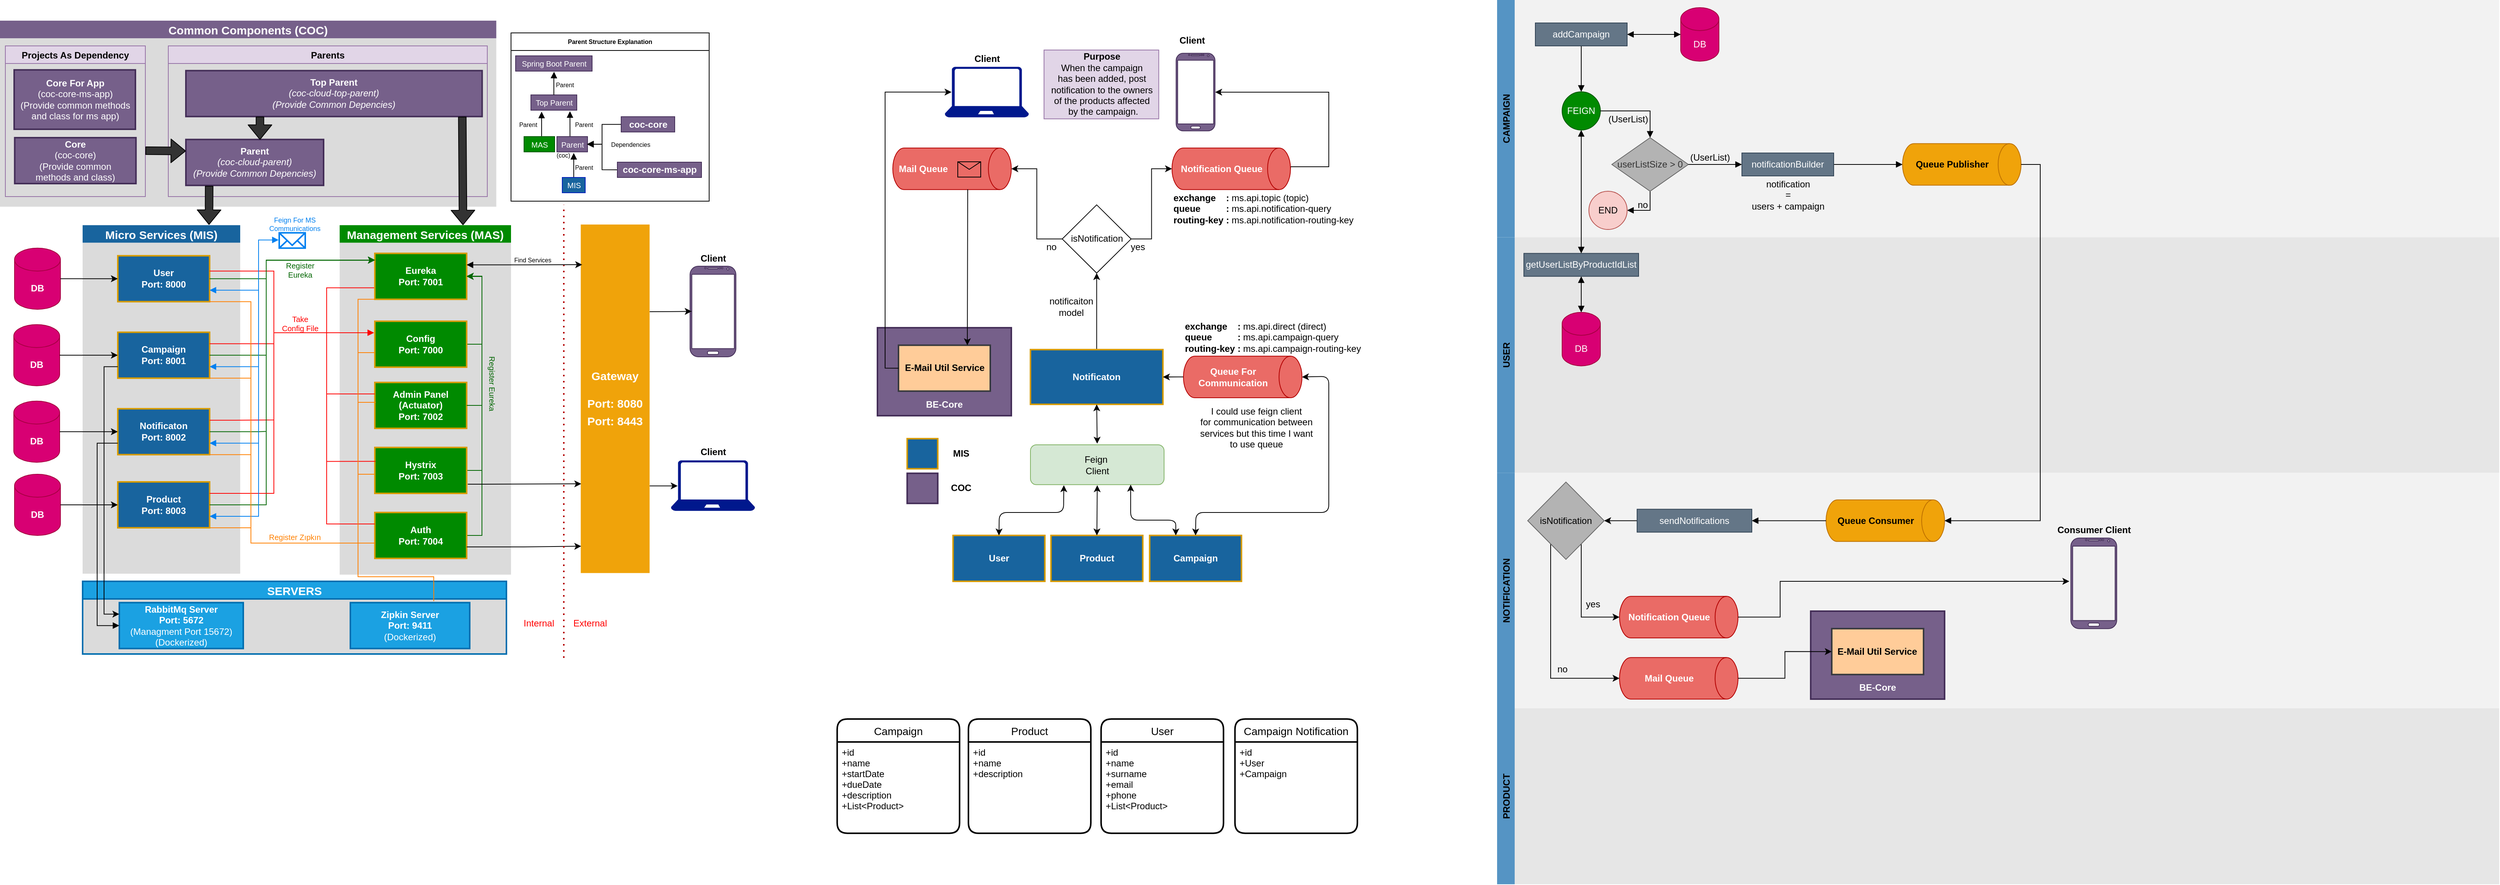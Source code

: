 <mxfile version="14.6.13" type="device"><diagram id="8C1LapIjXZNQGqteWPrl" name="Sayfa -1"><mxGraphModel dx="1422" dy="805" grid="1" gridSize="10" guides="1" tooltips="1" connect="1" arrows="1" fold="1" page="1" pageScale="1" pageWidth="827" pageHeight="1169" background="#ffffff" math="0" shadow="0"><root><mxCell id="0"/><mxCell id="1" parent="0"/><mxCell id="kwmhzB4x440TQCUdZXSC-51" value="CAMPAIGN" style="swimlane;horizontal=0;swimlaneFillColor=#F2F2F2;strokeColor=none;fillColor=#5594C4;" parent="1" vertex="1"><mxGeometry x="1990" width="1310" height="310" as="geometry"/></mxCell><mxCell id="kwmhzB4x440TQCUdZXSC-62" style="edgeStyle=orthogonalEdgeStyle;rounded=0;orthogonalLoop=1;jettySize=auto;html=1;entryX=0.5;entryY=0;entryDx=0;entryDy=0;endArrow=block;endFill=1;" parent="kwmhzB4x440TQCUdZXSC-51" source="kwmhzB4x440TQCUdZXSC-58" target="kwmhzB4x440TQCUdZXSC-61" edge="1"><mxGeometry relative="1" as="geometry"/></mxCell><mxCell id="kwmhzB4x440TQCUdZXSC-58" value="addCampaign" style="rounded=0;whiteSpace=wrap;html=1;fillColor=#647687;strokeColor=#314354;fontColor=#ffffff;" parent="kwmhzB4x440TQCUdZXSC-51" vertex="1"><mxGeometry x="50" y="30" width="120" height="30" as="geometry"/></mxCell><mxCell id="kwmhzB4x440TQCUdZXSC-59" value="DB" style="shape=cylinder3;whiteSpace=wrap;html=1;boundedLbl=1;backgroundOutline=1;size=15;fillColor=#d80073;strokeColor=#A50040;fontColor=#ffffff;" parent="kwmhzB4x440TQCUdZXSC-51" vertex="1"><mxGeometry x="240" y="10" width="50" height="70" as="geometry"/></mxCell><mxCell id="kwmhzB4x440TQCUdZXSC-60" style="edgeStyle=orthogonalEdgeStyle;rounded=0;orthogonalLoop=1;jettySize=auto;html=1;entryX=0;entryY=0.5;entryDx=0;entryDy=0;entryPerimeter=0;startArrow=block;startFill=1;endArrow=block;endFill=1;" parent="kwmhzB4x440TQCUdZXSC-51" source="kwmhzB4x440TQCUdZXSC-58" target="kwmhzB4x440TQCUdZXSC-59" edge="1"><mxGeometry relative="1" as="geometry"/></mxCell><mxCell id="kwmhzB4x440TQCUdZXSC-61" value="FEIGN" style="ellipse;whiteSpace=wrap;html=1;aspect=fixed;fillColor=#008a00;strokeColor=#005700;fontColor=#ffffff;" parent="kwmhzB4x440TQCUdZXSC-51" vertex="1"><mxGeometry x="85" y="120" width="50" height="50" as="geometry"/></mxCell><mxCell id="kwmhzB4x440TQCUdZXSC-69" value="(UserList)" style="text;html=1;align=center;verticalAlign=middle;resizable=0;points=[];autosize=1;strokeColor=none;" parent="kwmhzB4x440TQCUdZXSC-51" vertex="1"><mxGeometry x="136" y="146" width="70" height="20" as="geometry"/></mxCell><mxCell id="kwmhzB4x440TQCUdZXSC-74" style="edgeStyle=orthogonalEdgeStyle;rounded=0;orthogonalLoop=1;jettySize=auto;html=1;entryX=1;entryY=0.5;entryDx=0;entryDy=0;startArrow=none;startFill=0;endArrow=block;endFill=1;" parent="kwmhzB4x440TQCUdZXSC-51" source="kwmhzB4x440TQCUdZXSC-70" target="kwmhzB4x440TQCUdZXSC-72" edge="1"><mxGeometry relative="1" as="geometry"/></mxCell><mxCell id="kwmhzB4x440TQCUdZXSC-70" value="userListSize &amp;gt; 0" style="rhombus;whiteSpace=wrap;html=1;strokeColor=#666666;fontColor=#333333;fillColor=#B3B3B3;" parent="kwmhzB4x440TQCUdZXSC-51" vertex="1"><mxGeometry x="150" y="180" width="100" height="70" as="geometry"/></mxCell><mxCell id="kwmhzB4x440TQCUdZXSC-68" style="edgeStyle=orthogonalEdgeStyle;rounded=0;orthogonalLoop=1;jettySize=auto;html=1;startArrow=none;startFill=0;endArrow=block;endFill=1;entryX=0.5;entryY=0;entryDx=0;entryDy=0;" parent="kwmhzB4x440TQCUdZXSC-51" source="kwmhzB4x440TQCUdZXSC-61" target="kwmhzB4x440TQCUdZXSC-70" edge="1"><mxGeometry relative="1" as="geometry"><mxPoint x="280" y="145" as="targetPoint"/></mxGeometry></mxCell><mxCell id="kwmhzB4x440TQCUdZXSC-72" value="END" style="ellipse;whiteSpace=wrap;html=1;aspect=fixed;fillColor=#f8cecc;strokeColor=#b85450;" parent="kwmhzB4x440TQCUdZXSC-51" vertex="1"><mxGeometry x="120" y="250" width="50" height="50" as="geometry"/></mxCell><mxCell id="kwmhzB4x440TQCUdZXSC-76" value="no" style="text;html=1;align=center;verticalAlign=middle;resizable=0;points=[];autosize=1;strokeColor=none;" parent="kwmhzB4x440TQCUdZXSC-51" vertex="1"><mxGeometry x="175" y="258" width="30" height="20" as="geometry"/></mxCell><mxCell id="kwmhzB4x440TQCUdZXSC-77" value="(UserList)" style="text;html=1;align=center;verticalAlign=middle;resizable=0;points=[];autosize=1;strokeColor=none;" parent="kwmhzB4x440TQCUdZXSC-51" vertex="1"><mxGeometry x="243" y="196" width="70" height="20" as="geometry"/></mxCell><mxCell id="kwmhzB4x440TQCUdZXSC-83" style="edgeStyle=orthogonalEdgeStyle;rounded=0;orthogonalLoop=1;jettySize=auto;html=1;entryX=0.5;entryY=1;entryDx=0;entryDy=0;entryPerimeter=0;startArrow=none;startFill=0;endArrow=block;endFill=1;" parent="kwmhzB4x440TQCUdZXSC-51" source="kwmhzB4x440TQCUdZXSC-79" target="kwmhzB4x440TQCUdZXSC-82" edge="1"><mxGeometry relative="1" as="geometry"/></mxCell><mxCell id="kwmhzB4x440TQCUdZXSC-79" value="notificationBuilder" style="rounded=0;whiteSpace=wrap;html=1;fillColor=#647687;strokeColor=#314354;fontColor=#ffffff;" parent="kwmhzB4x440TQCUdZXSC-51" vertex="1"><mxGeometry x="320" y="200" width="120" height="30" as="geometry"/></mxCell><mxCell id="kwmhzB4x440TQCUdZXSC-80" value="notification&lt;br&gt;=&lt;br&gt;users + campaign" style="text;html=1;align=center;verticalAlign=middle;resizable=0;points=[];autosize=1;strokeColor=none;spacing=0;" parent="kwmhzB4x440TQCUdZXSC-51" vertex="1"><mxGeometry x="325" y="230" width="110" height="50" as="geometry"/></mxCell><mxCell id="kwmhzB4x440TQCUdZXSC-82" value="&lt;b&gt;Queue Publisher&lt;/b&gt;" style="shape=cylinder3;whiteSpace=wrap;html=1;boundedLbl=1;backgroundOutline=1;size=15;direction=south;strokeColor=#BD7000;fontColor=#000000;fillColor=#f0a30a;sketch=0;" parent="kwmhzB4x440TQCUdZXSC-51" vertex="1"><mxGeometry x="530" y="187.81" width="154.96" height="54.37" as="geometry"/></mxCell><mxCell id="kwmhzB4x440TQCUdZXSC-53" value="USER" style="swimlane;horizontal=0;swimlaneFillColor=#E6E6E6;strokeColor=none;fillColor=#5594C4;" parent="1" vertex="1"><mxGeometry x="1990" y="310.07" width="1310" height="308" as="geometry"/></mxCell><mxCell id="kwmhzB4x440TQCUdZXSC-66" style="edgeStyle=orthogonalEdgeStyle;rounded=0;orthogonalLoop=1;jettySize=auto;html=1;entryX=0.5;entryY=0;entryDx=0;entryDy=0;entryPerimeter=0;startArrow=block;startFill=1;endArrow=block;endFill=1;" parent="kwmhzB4x440TQCUdZXSC-53" source="kwmhzB4x440TQCUdZXSC-64" target="kwmhzB4x440TQCUdZXSC-65" edge="1"><mxGeometry relative="1" as="geometry"/></mxCell><mxCell id="kwmhzB4x440TQCUdZXSC-64" value="getUserListByProductIdList" style="rounded=0;whiteSpace=wrap;html=1;fillColor=#647687;strokeColor=#314354;fontColor=#ffffff;" parent="kwmhzB4x440TQCUdZXSC-53" vertex="1"><mxGeometry x="35" y="21.18" width="150" height="30" as="geometry"/></mxCell><mxCell id="kwmhzB4x440TQCUdZXSC-65" value="DB" style="shape=cylinder3;whiteSpace=wrap;html=1;boundedLbl=1;backgroundOutline=1;size=15;fillColor=#d80073;strokeColor=#A50040;fontColor=#ffffff;" parent="kwmhzB4x440TQCUdZXSC-53" vertex="1"><mxGeometry x="85" y="98.3" width="50" height="70" as="geometry"/></mxCell><mxCell id="kwmhzB4x440TQCUdZXSC-56" value="NOTIFICATION" style="swimlane;horizontal=0;swimlaneFillColor=#F2F2F2;strokeColor=none;fillColor=#5594C4;" parent="1" vertex="1"><mxGeometry x="1990" y="618.07" width="1310" height="308" as="geometry"/></mxCell><mxCell id="kwmhzB4x440TQCUdZXSC-85" value="&lt;b&gt;Queue Consumer&lt;/b&gt;" style="shape=cylinder3;whiteSpace=wrap;html=1;boundedLbl=1;backgroundOutline=1;size=15;direction=south;strokeColor=#BD7000;fontColor=#000000;fillColor=#f0a30a;sketch=0;" parent="kwmhzB4x440TQCUdZXSC-56" vertex="1"><mxGeometry x="430" y="35.47" width="154.96" height="54.37" as="geometry"/></mxCell><mxCell id="YsSQ7Cbv9qf3x1jYYpQ5-3" style="edgeStyle=orthogonalEdgeStyle;rounded=0;orthogonalLoop=1;jettySize=auto;html=1;" parent="kwmhzB4x440TQCUdZXSC-56" source="kwmhzB4x440TQCUdZXSC-87" target="YsSQ7Cbv9qf3x1jYYpQ5-2" edge="1"><mxGeometry relative="1" as="geometry"/></mxCell><mxCell id="kwmhzB4x440TQCUdZXSC-87" value="sendNotifications" style="rounded=0;whiteSpace=wrap;html=1;fillColor=#647687;strokeColor=#314354;fontColor=#ffffff;" parent="kwmhzB4x440TQCUdZXSC-56" vertex="1"><mxGeometry x="183" y="47.66" width="150" height="30" as="geometry"/></mxCell><mxCell id="kwmhzB4x440TQCUdZXSC-86" style="edgeStyle=orthogonalEdgeStyle;rounded=0;orthogonalLoop=1;jettySize=auto;html=1;startArrow=none;startFill=0;endArrow=block;endFill=1;entryX=1;entryY=0.5;entryDx=0;entryDy=0;" parent="kwmhzB4x440TQCUdZXSC-56" source="kwmhzB4x440TQCUdZXSC-85" target="kwmhzB4x440TQCUdZXSC-87" edge="1"><mxGeometry relative="1" as="geometry"><mxPoint x="280" y="111.525" as="targetPoint"/></mxGeometry></mxCell><mxCell id="YsSQ7Cbv9qf3x1jYYpQ5-7" style="edgeStyle=orthogonalEdgeStyle;rounded=0;orthogonalLoop=1;jettySize=auto;html=1;entryX=0.5;entryY=1;entryDx=0;entryDy=0;entryPerimeter=0;" parent="kwmhzB4x440TQCUdZXSC-56" source="YsSQ7Cbv9qf3x1jYYpQ5-2" target="YsSQ7Cbv9qf3x1jYYpQ5-4" edge="1"><mxGeometry relative="1" as="geometry"><Array as="points"><mxPoint x="110" y="188.61"/></Array></mxGeometry></mxCell><mxCell id="YsSQ7Cbv9qf3x1jYYpQ5-8" style="edgeStyle=orthogonalEdgeStyle;rounded=0;orthogonalLoop=1;jettySize=auto;html=1;entryX=0.5;entryY=1;entryDx=0;entryDy=0;entryPerimeter=0;" parent="kwmhzB4x440TQCUdZXSC-56" source="YsSQ7Cbv9qf3x1jYYpQ5-2" target="YsSQ7Cbv9qf3x1jYYpQ5-6" edge="1"><mxGeometry relative="1" as="geometry"><Array as="points"><mxPoint x="70" y="268.61"/></Array></mxGeometry></mxCell><mxCell id="YsSQ7Cbv9qf3x1jYYpQ5-2" value="&lt;span style=&quot;color: rgb(0 , 0 , 0)&quot;&gt;isNotification&lt;/span&gt;" style="rhombus;whiteSpace=wrap;html=1;strokeColor=#666666;fontColor=#333333;fillColor=#B3B3B3;" parent="kwmhzB4x440TQCUdZXSC-56" vertex="1"><mxGeometry x="40" y="12.1" width="100" height="101.13" as="geometry"/></mxCell><mxCell id="YsSQ7Cbv9qf3x1jYYpQ5-4" value="&lt;b&gt;Notification Queue&lt;/b&gt;" style="shape=cylinder3;whiteSpace=wrap;html=1;boundedLbl=1;backgroundOutline=1;size=15;direction=south;strokeColor=#B20000;fontColor=#ffffff;fillColor=#EA6B66;sketch=0;" parent="kwmhzB4x440TQCUdZXSC-56" vertex="1"><mxGeometry x="160" y="161.54" width="154.96" height="54.37" as="geometry"/></mxCell><mxCell id="YsSQ7Cbv9qf3x1jYYpQ5-6" value="&lt;b&gt;Mail Queue&lt;/b&gt;" style="shape=cylinder3;whiteSpace=wrap;html=1;boundedLbl=1;backgroundOutline=1;size=15;direction=south;strokeColor=#B20000;fontColor=#ffffff;fillColor=#EA6B66;sketch=0;" parent="kwmhzB4x440TQCUdZXSC-56" vertex="1"><mxGeometry x="160" y="241.54" width="154.96" height="54.37" as="geometry"/></mxCell><mxCell id="YsSQ7Cbv9qf3x1jYYpQ5-9" value="yes" style="text;html=1;align=center;verticalAlign=middle;resizable=0;points=[];autosize=1;strokeColor=none;" parent="kwmhzB4x440TQCUdZXSC-56" vertex="1"><mxGeometry x="110" y="161.54" width="30" height="20" as="geometry"/></mxCell><mxCell id="YsSQ7Cbv9qf3x1jYYpQ5-11" value="&lt;br&gt;&lt;br&gt;&lt;br&gt;&lt;br&gt;&lt;br&gt;&lt;br&gt;BE-Core" style="rounded=0;whiteSpace=wrap;html=1;strokeColor=#432D57;fontStyle=1;fillColor=#76608a;strokeWidth=2;sketch=0;fontColor=#ffffff;" parent="kwmhzB4x440TQCUdZXSC-56" vertex="1"><mxGeometry x="409.96" y="180.91" width="175" height="115" as="geometry"/></mxCell><mxCell id="YsSQ7Cbv9qf3x1jYYpQ5-12" value="E-Mail Util Service" style="rounded=0;whiteSpace=wrap;html=1;strokeColor=#36393d;fontStyle=1;fillColor=#ffcc99;strokeWidth=2;sketch=0;" parent="kwmhzB4x440TQCUdZXSC-56" vertex="1"><mxGeometry x="437.46" y="203.77" width="120" height="60" as="geometry"/></mxCell><mxCell id="YsSQ7Cbv9qf3x1jYYpQ5-13" style="edgeStyle=orthogonalEdgeStyle;rounded=0;orthogonalLoop=1;jettySize=auto;html=1;entryX=0;entryY=0.5;entryDx=0;entryDy=0;" parent="kwmhzB4x440TQCUdZXSC-56" source="YsSQ7Cbv9qf3x1jYYpQ5-6" target="YsSQ7Cbv9qf3x1jYYpQ5-12" edge="1"><mxGeometry relative="1" as="geometry"/></mxCell><mxCell id="YsSQ7Cbv9qf3x1jYYpQ5-15" value="" style="verticalLabelPosition=bottom;verticalAlign=top;html=1;shadow=0;dashed=0;strokeWidth=1;shape=mxgraph.android.phone2;strokeColor=#432D57;fillColor=#76608a;fontColor=#ffffff;sketch=0;" parent="kwmhzB4x440TQCUdZXSC-56" vertex="1"><mxGeometry x="750" y="85.33" width="60" height="118.44" as="geometry"/></mxCell><mxCell id="YsSQ7Cbv9qf3x1jYYpQ5-16" value="&lt;b&gt;Consumer Client&lt;/b&gt;" style="text;html=1;align=center;verticalAlign=middle;resizable=0;points=[];autosize=1;strokeColor=none;fontColor=#000000;" parent="kwmhzB4x440TQCUdZXSC-56" vertex="1"><mxGeometry x="725" y="65.33" width="110" height="20" as="geometry"/></mxCell><mxCell id="YsSQ7Cbv9qf3x1jYYpQ5-14" style="edgeStyle=orthogonalEdgeStyle;rounded=0;orthogonalLoop=1;jettySize=auto;html=1;entryX=-0.033;entryY=0.478;entryDx=0;entryDy=0;entryPerimeter=0;" parent="kwmhzB4x440TQCUdZXSC-56" source="YsSQ7Cbv9qf3x1jYYpQ5-4" target="YsSQ7Cbv9qf3x1jYYpQ5-15" edge="1"><mxGeometry relative="1" as="geometry"><mxPoint x="700" y="141.93" as="targetPoint"/><Array as="points"><mxPoint x="370" y="188.93"/><mxPoint x="370" y="141.93"/></Array></mxGeometry></mxCell><mxCell id="kwmhzB4x440TQCUdZXSC-57" value="PRODUCT" style="swimlane;horizontal=0;swimlaneFillColor=#E6E6E6;strokeColor=none;fillColor=#5594C4;" parent="1" vertex="1"><mxGeometry x="1990" y="926" width="1310" height="230" as="geometry"/></mxCell><mxCell id="bPUj42pTMg_jrxMkqp0V-1" value="" style="verticalLabelPosition=bottom;verticalAlign=top;html=1;shadow=0;dashed=0;strokeWidth=1;shape=mxgraph.android.phone2;strokeColor=#432D57;fillColor=#76608a;fontColor=#ffffff;sketch=0;" parent="1" vertex="1"><mxGeometry x="935.0" y="348" width="60" height="118.44" as="geometry"/></mxCell><mxCell id="bPUj42pTMg_jrxMkqp0V-2" value="&lt;b&gt;DB&lt;/b&gt;" style="shape=cylinder3;whiteSpace=wrap;html=1;boundedLbl=1;backgroundOutline=1;size=15;fillColor=#d80073;strokeColor=#A50040;fontColor=#ffffff;sketch=0;" parent="1" vertex="1"><mxGeometry x="51" y="524.37" width="60" height="80" as="geometry"/></mxCell><mxCell id="bPUj42pTMg_jrxMkqp0V-3" value="&lt;b&gt;DB&lt;/b&gt;" style="shape=cylinder3;whiteSpace=wrap;html=1;boundedLbl=1;backgroundOutline=1;size=15;fillColor=#d80073;strokeColor=#A50040;fontColor=#ffffff;sketch=0;" parent="1" vertex="1"><mxGeometry x="51" y="424.37" width="60" height="80" as="geometry"/></mxCell><mxCell id="bPUj42pTMg_jrxMkqp0V-4" value="&lt;b&gt;DB&lt;/b&gt;" style="shape=cylinder3;whiteSpace=wrap;html=1;boundedLbl=1;backgroundOutline=1;size=15;fillColor=#d80073;strokeColor=#A50040;fontColor=#ffffff;sketch=0;" parent="1" vertex="1"><mxGeometry x="52" y="324.37" width="60" height="80" as="geometry"/></mxCell><mxCell id="bPUj42pTMg_jrxMkqp0V-6" value="Micro Services (MIS)" style="swimlane;fontColor=#ffffff;fontSize=15;fillColor=#18649E;strokeWidth=2;swimlaneFillColor=#DBDBDB;swimlaneLine=0;strokeColor=none;sketch=0;" parent="1" vertex="1"><mxGeometry x="141" y="294.37" width="206" height="455.63" as="geometry"/></mxCell><mxCell id="wIg_IVEF8q1Y-7o5Ld-j-3" value="User&lt;br&gt;Port: 8000" style="rounded=0;whiteSpace=wrap;html=1;strokeColor=#d79b00;fontStyle=1;fillColor=#18649E;fontColor=#FFFFFF;strokeWidth=2;sketch=0;" parent="bPUj42pTMg_jrxMkqp0V-6" vertex="1"><mxGeometry x="46" y="40" width="120" height="60" as="geometry"/></mxCell><mxCell id="wIg_IVEF8q1Y-7o5Ld-j-2" value="Campaign&lt;br&gt;Port: 8001" style="rounded=0;whiteSpace=wrap;html=1;strokeColor=#d79b00;fontStyle=1;fillColor=#18649E;fontColor=#FFFFFF;strokeWidth=2;sketch=0;" parent="bPUj42pTMg_jrxMkqp0V-6" vertex="1"><mxGeometry x="46" y="140" width="120" height="60" as="geometry"/></mxCell><mxCell id="wIg_IVEF8q1Y-7o5Ld-j-4" value="Notificaton&lt;br&gt;Port: 8002" style="rounded=0;whiteSpace=wrap;html=1;strokeColor=#d79b00;fontStyle=1;fillColor=#18649E;fontColor=#FFFFFF;strokeWidth=2;sketch=0;" parent="bPUj42pTMg_jrxMkqp0V-6" vertex="1"><mxGeometry x="46" y="240" width="120" height="60" as="geometry"/></mxCell><mxCell id="NELEdyigX9YDrZpQhohc-3" value="&lt;b&gt;DB&lt;/b&gt;" style="shape=cylinder3;whiteSpace=wrap;html=1;boundedLbl=1;backgroundOutline=1;size=15;fillColor=#d80073;strokeColor=#A50040;fontColor=#ffffff;sketch=0;" parent="bPUj42pTMg_jrxMkqp0V-6" vertex="1"><mxGeometry x="-89" y="325.63" width="60" height="80" as="geometry"/></mxCell><mxCell id="NELEdyigX9YDrZpQhohc-4" value="Product&lt;br&gt;Port: 8003" style="rounded=0;whiteSpace=wrap;html=1;strokeColor=#d79b00;fontStyle=1;fillColor=#18649E;fontColor=#FFFFFF;strokeWidth=2;sketch=0;" parent="bPUj42pTMg_jrxMkqp0V-6" vertex="1"><mxGeometry x="46" y="335.63" width="120" height="60" as="geometry"/></mxCell><mxCell id="NELEdyigX9YDrZpQhohc-5" style="edgeStyle=none;rounded=0;orthogonalLoop=1;jettySize=auto;html=1;entryX=0;entryY=0.5;entryDx=0;entryDy=0;sketch=0;" parent="bPUj42pTMg_jrxMkqp0V-6" source="NELEdyigX9YDrZpQhohc-3" target="NELEdyigX9YDrZpQhohc-4" edge="1"><mxGeometry relative="1" as="geometry"/></mxCell><mxCell id="bPUj42pTMg_jrxMkqp0V-18" style="edgeStyle=orthogonalEdgeStyle;rounded=0;orthogonalLoop=1;jettySize=auto;html=1;fillColor=#f8cecc;exitX=1;exitY=0.75;exitDx=0;exitDy=0;sketch=0;startArrow=block;startFill=1;strokeColor=#0080F0;endArrow=none;endFill=0;" parent="1" source="wIg_IVEF8q1Y-7o5Ld-j-3" edge="1"><mxGeometry relative="1" as="geometry"><mxPoint x="371" y="390" as="targetPoint"/><Array as="points"><mxPoint x="371" y="379"/><mxPoint x="397" y="379"/></Array></mxGeometry></mxCell><mxCell id="bPUj42pTMg_jrxMkqp0V-19" style="edgeStyle=orthogonalEdgeStyle;rounded=0;orthogonalLoop=1;jettySize=auto;html=1;fillColor=#f8cecc;exitX=1;exitY=0.75;exitDx=0;exitDy=0;sketch=0;startArrow=block;startFill=1;strokeColor=#0080F0;endArrow=none;endFill=0;" parent="1" source="wIg_IVEF8q1Y-7o5Ld-j-2" edge="1"><mxGeometry relative="1" as="geometry"><mxPoint x="371" y="380" as="targetPoint"/><Array as="points"><mxPoint x="371" y="479"/><mxPoint x="371" y="380"/></Array></mxGeometry></mxCell><mxCell id="bPUj42pTMg_jrxMkqp0V-20" style="edgeStyle=orthogonalEdgeStyle;rounded=0;orthogonalLoop=1;jettySize=auto;html=1;fillColor=#f8cecc;exitX=1;exitY=0.75;exitDx=0;exitDy=0;sketch=0;startArrow=block;startFill=1;strokeColor=#0080F0;endArrow=none;endFill=0;" parent="1" source="wIg_IVEF8q1Y-7o5Ld-j-4" edge="1"><mxGeometry relative="1" as="geometry"><mxPoint x="371" y="380" as="targetPoint"/><Array as="points"><mxPoint x="371" y="579"/></Array></mxGeometry></mxCell><mxCell id="bPUj42pTMg_jrxMkqp0V-22" value="Management Services (MAS)" style="swimlane;fillColor=#008a00;fontColor=#ffffff;startSize=23;fontSize=15;strokeWidth=2;swimlaneFillColor=#DBDBDB;swimlaneLine=0;strokeColor=none;sketch=0;" parent="1" vertex="1"><mxGeometry x="477" y="294.37" width="224" height="456.88" as="geometry"/></mxCell><mxCell id="YVLzMdvH2NHfBZ21r_TZ-8" style="edgeStyle=orthogonalEdgeStyle;rounded=0;orthogonalLoop=1;jettySize=auto;html=1;exitX=0;exitY=0.75;exitDx=0;exitDy=0;fillColor=#0050ef;sketch=0;strokeColor=#FF0000;endArrow=none;endFill=0;" parent="bPUj42pTMg_jrxMkqp0V-22" source="bPUj42pTMg_jrxMkqp0V-23" edge="1"><mxGeometry relative="1" as="geometry"><Array as="points"><mxPoint x="-17" y="82"/></Array><mxPoint x="-17" y="140.63" as="targetPoint"/></mxGeometry></mxCell><mxCell id="bPUj42pTMg_jrxMkqp0V-23" value="Eureka&lt;br&gt;Port: 7001" style="rounded=0;whiteSpace=wrap;html=1;fillColor=#008a00;fontStyle=1;fontColor=#ffffff;strokeColor=#D79B00;strokeWidth=2;sketch=0;" parent="bPUj42pTMg_jrxMkqp0V-22" vertex="1"><mxGeometry x="46" y="36.88" width="120" height="60" as="geometry"/></mxCell><mxCell id="v7dw0zzTLiX0EAAAIGxl-7" style="edgeStyle=orthogonalEdgeStyle;rounded=0;orthogonalLoop=1;jettySize=auto;html=1;exitX=0;exitY=0.5;exitDx=0;exitDy=0;strokeColor=none;sketch=0;" parent="bPUj42pTMg_jrxMkqp0V-22" source="bPUj42pTMg_jrxMkqp0V-24" edge="1"><mxGeometry relative="1" as="geometry"><mxPoint x="46" y="69.88" as="targetPoint"/><Array as="points"><mxPoint x="10" y="157"/><mxPoint x="10" y="70"/></Array></mxGeometry></mxCell><mxCell id="cu7Vu8xSE_JjmaSBMb9j-1" style="edgeStyle=orthogonalEdgeStyle;rounded=0;orthogonalLoop=1;jettySize=auto;html=1;entryX=1;entryY=0.5;entryDx=0;entryDy=0;exitX=1;exitY=0.5;exitDx=0;exitDy=0;fillColor=#fa6800;strokeColor=#006600;" parent="bPUj42pTMg_jrxMkqp0V-22" source="bPUj42pTMg_jrxMkqp0V-24" target="bPUj42pTMg_jrxMkqp0V-23" edge="1"><mxGeometry relative="1" as="geometry"/></mxCell><mxCell id="bPUj42pTMg_jrxMkqp0V-24" value="Config&lt;br&gt;Port: 7000" style="rounded=0;whiteSpace=wrap;html=1;fillColor=#008a00;fontStyle=1;fontColor=#ffffff;strokeWidth=2;strokeColor=#D79B00;sketch=0;" parent="bPUj42pTMg_jrxMkqp0V-22" vertex="1"><mxGeometry x="46" y="125.63" width="120" height="60" as="geometry"/></mxCell><mxCell id="cu7Vu8xSE_JjmaSBMb9j-6" style="edgeStyle=orthogonalEdgeStyle;rounded=0;orthogonalLoop=1;jettySize=auto;html=1;exitX=1;exitY=0.5;exitDx=0;exitDy=0;entryX=1;entryY=0.5;entryDx=0;entryDy=0;fillColor=#fa6800;strokeColor=#006600;" parent="bPUj42pTMg_jrxMkqp0V-22" source="bPUj42pTMg_jrxMkqp0V-25" target="bPUj42pTMg_jrxMkqp0V-23" edge="1"><mxGeometry relative="1" as="geometry"/></mxCell><mxCell id="bPUj42pTMg_jrxMkqp0V-25" value="Auth&lt;br&gt;Port: 7004" style="rounded=0;whiteSpace=wrap;html=1;fillColor=#008a00;fontStyle=1;fontColor=#ffffff;strokeWidth=2;strokeColor=#D79B00;sketch=0;" parent="bPUj42pTMg_jrxMkqp0V-22" vertex="1"><mxGeometry x="46" y="375.63" width="120" height="60" as="geometry"/></mxCell><mxCell id="cu7Vu8xSE_JjmaSBMb9j-3" style="edgeStyle=orthogonalEdgeStyle;rounded=0;orthogonalLoop=1;jettySize=auto;html=1;entryX=1;entryY=0.5;entryDx=0;entryDy=0;exitX=1;exitY=0.5;exitDx=0;exitDy=0;fillColor=#fa6800;strokeColor=#006600;" parent="bPUj42pTMg_jrxMkqp0V-22" source="bPUj42pTMg_jrxMkqp0V-41" target="bPUj42pTMg_jrxMkqp0V-23" edge="1"><mxGeometry relative="1" as="geometry"/></mxCell><mxCell id="bPUj42pTMg_jrxMkqp0V-41" value="Hystrix&lt;br&gt;Port: 7003" style="rounded=0;whiteSpace=wrap;html=1;fillColor=#008a00;fontStyle=1;fontColor=#ffffff;strokeWidth=2;strokeColor=#D79B00;sketch=0;" parent="bPUj42pTMg_jrxMkqp0V-22" vertex="1"><mxGeometry x="46" y="290.63" width="120" height="60" as="geometry"/></mxCell><mxCell id="YVLzMdvH2NHfBZ21r_TZ-2" value="Admin Panel&lt;br&gt;(Actuator)&lt;br&gt;Port: 7002" style="rounded=0;whiteSpace=wrap;html=1;fillColor=#008a00;fontStyle=1;fontColor=#ffffff;strokeWidth=2;strokeColor=#D79B00;sketch=0;" parent="bPUj42pTMg_jrxMkqp0V-22" vertex="1"><mxGeometry x="46" y="205.63" width="120" height="60" as="geometry"/></mxCell><mxCell id="cu7Vu8xSE_JjmaSBMb9j-2" style="edgeStyle=orthogonalEdgeStyle;rounded=0;orthogonalLoop=1;jettySize=auto;html=1;entryX=1;entryY=0.5;entryDx=0;entryDy=0;exitX=1;exitY=0.5;exitDx=0;exitDy=0;fillColor=#fa6800;strokeColor=#006600;" parent="bPUj42pTMg_jrxMkqp0V-22" source="YVLzMdvH2NHfBZ21r_TZ-2" target="bPUj42pTMg_jrxMkqp0V-23" edge="1"><mxGeometry relative="1" as="geometry"><mxPoint x="164" y="65.63" as="targetPoint"/></mxGeometry></mxCell><mxCell id="cu7Vu8xSE_JjmaSBMb9j-23" value="&lt;span style=&quot;font-size: 10px&quot;&gt;Register Eureka&lt;br&gt;&lt;/span&gt;" style="text;html=1;align=center;verticalAlign=middle;resizable=0;points=[];autosize=1;rotation=90;fontColor=#006600;" parent="bPUj42pTMg_jrxMkqp0V-22" vertex="1"><mxGeometry x="154" y="196.88" width="90" height="20" as="geometry"/></mxCell><mxCell id="5ePViZOuVOrHvTpyX5oz-15" style="edgeStyle=orthogonalEdgeStyle;rounded=0;orthogonalLoop=1;jettySize=auto;html=1;exitX=0;exitY=0.25;exitDx=0;exitDy=0;fillColor=#0050ef;sketch=0;strokeColor=#FF0000;endArrow=none;endFill=0;" parent="bPUj42pTMg_jrxMkqp0V-22" source="YVLzMdvH2NHfBZ21r_TZ-2" edge="1"><mxGeometry relative="1" as="geometry"><Array as="points"><mxPoint x="-17" y="221"/></Array><mxPoint x="56" y="91.88" as="sourcePoint"/><mxPoint x="-17" y="140.63" as="targetPoint"/></mxGeometry></mxCell><mxCell id="5ePViZOuVOrHvTpyX5oz-16" style="edgeStyle=orthogonalEdgeStyle;rounded=0;orthogonalLoop=1;jettySize=auto;html=1;fillColor=#0050ef;sketch=0;strokeColor=#FF0000;exitX=0.007;exitY=0.303;exitDx=0;exitDy=0;exitPerimeter=0;endArrow=none;endFill=0;" parent="bPUj42pTMg_jrxMkqp0V-22" source="bPUj42pTMg_jrxMkqp0V-41" edge="1"><mxGeometry relative="1" as="geometry"><Array as="points"><mxPoint x="-17" y="309"/><mxPoint x="-17" y="141"/></Array><mxPoint x="46" y="315.63" as="sourcePoint"/><mxPoint x="-17" y="140.63" as="targetPoint"/></mxGeometry></mxCell><mxCell id="5ePViZOuVOrHvTpyX5oz-17" style="edgeStyle=orthogonalEdgeStyle;rounded=0;orthogonalLoop=1;jettySize=auto;html=1;fillColor=#0050ef;sketch=0;strokeColor=#FF0000;exitX=0;exitY=0.25;exitDx=0;exitDy=0;endArrow=none;endFill=0;" parent="bPUj42pTMg_jrxMkqp0V-22" source="bPUj42pTMg_jrxMkqp0V-25" edge="1"><mxGeometry relative="1" as="geometry"><Array as="points"><mxPoint x="-17" y="391"/></Array><mxPoint x="56" y="325.63" as="sourcePoint"/><mxPoint x="-17" y="140.63" as="targetPoint"/></mxGeometry></mxCell><mxCell id="zV8KpYEMnquaf80Nk50j-1" style="edgeStyle=orthogonalEdgeStyle;rounded=0;orthogonalLoop=1;jettySize=auto;html=1;entryX=0.036;entryY=0.498;entryDx=0;entryDy=0;entryPerimeter=0;sketch=0;exitX=1;exitY=0.25;exitDx=0;exitDy=0;" parent="1" source="bPUj42pTMg_jrxMkqp0V-28" target="bPUj42pTMg_jrxMkqp0V-1" edge="1"><mxGeometry relative="1" as="geometry"><mxPoint x="1013.17" y="479.73" as="sourcePoint"/></mxGeometry></mxCell><mxCell id="dfCR4_I4FSekQura_sEI-3" style="edgeStyle=orthogonalEdgeStyle;rounded=0;sketch=0;orthogonalLoop=1;jettySize=auto;html=1;entryX=0.08;entryY=0.5;entryDx=0;entryDy=0;entryPerimeter=0;fontColor=#000000;exitX=1;exitY=0.75;exitDx=0;exitDy=0;" parent="1" source="bPUj42pTMg_jrxMkqp0V-28" target="dfCR4_I4FSekQura_sEI-2" edge="1"><mxGeometry relative="1" as="geometry"><mxPoint x="1013.17" y="659.19" as="sourcePoint"/></mxGeometry></mxCell><mxCell id="bPUj42pTMg_jrxMkqp0V-28" value="&lt;font style=&quot;font-size: 15px&quot;&gt;&lt;font color=&quot;#ffffff&quot; style=&quot;font-size: 15px&quot;&gt;&lt;span style=&quot;font-weight: 700&quot;&gt;Gateway&lt;br&gt;&lt;br&gt;&lt;/span&gt;&lt;/font&gt;&lt;span style=&quot;color: rgb(255 , 255 , 255)&quot;&gt;&lt;b&gt;Port: 8080&lt;/b&gt;&lt;br&gt;&lt;/span&gt;&lt;span style=&quot;color: rgb(255 , 255 , 255) ; font-weight: 700&quot;&gt;Port: 8443&lt;/span&gt;&lt;b style=&quot;font-size: 20px&quot;&gt;&lt;br&gt;&lt;/b&gt;&lt;/font&gt;" style="rounded=0;whiteSpace=wrap;html=1;fillColor=#f0a30a;fontColor=#000000;strokeColor=none;sketch=0;" parent="1" vertex="1"><mxGeometry x="792.17" y="293.54" width="90" height="455.63" as="geometry"/></mxCell><mxCell id="bPUj42pTMg_jrxMkqp0V-38" style="edgeStyle=orthogonalEdgeStyle;rounded=0;orthogonalLoop=1;jettySize=auto;html=1;fontSize=15;exitX=1;exitY=0.5;exitDx=0;exitDy=0;strokeColor=#006600;entryX=0.001;entryY=0.139;entryDx=0;entryDy=0;entryPerimeter=0;sketch=0;" parent="1" source="wIg_IVEF8q1Y-7o5Ld-j-3" target="bPUj42pTMg_jrxMkqp0V-23" edge="1"><mxGeometry relative="1" as="geometry"><mxPoint x="523" y="340" as="targetPoint"/><mxPoint x="331" y="393.12" as="sourcePoint"/><Array as="points"><mxPoint x="381" y="364"/><mxPoint x="381" y="340"/><mxPoint x="523" y="340"/></Array></mxGeometry></mxCell><mxCell id="bPUj42pTMg_jrxMkqp0V-39" style="edgeStyle=orthogonalEdgeStyle;rounded=0;orthogonalLoop=1;jettySize=auto;html=1;fontSize=15;exitX=1;exitY=0.5;exitDx=0;exitDy=0;strokeColor=#006600;entryX=0;entryY=0.149;entryDx=0;entryDy=0;entryPerimeter=0;sketch=0;" parent="1" source="wIg_IVEF8q1Y-7o5Ld-j-2" target="bPUj42pTMg_jrxMkqp0V-23" edge="1"><mxGeometry relative="1" as="geometry"><mxPoint x="522" y="340" as="targetPoint"/><Array as="points"><mxPoint x="381" y="464"/><mxPoint x="381" y="340"/></Array></mxGeometry></mxCell><mxCell id="bPUj42pTMg_jrxMkqp0V-40" style="edgeStyle=orthogonalEdgeStyle;rounded=0;orthogonalLoop=1;jettySize=auto;html=1;fontSize=15;exitX=1;exitY=0.5;exitDx=0;exitDy=0;strokeColor=#006600;entryX=0;entryY=0.147;entryDx=0;entryDy=0;entryPerimeter=0;sketch=0;" parent="1" source="wIg_IVEF8q1Y-7o5Ld-j-4" target="bPUj42pTMg_jrxMkqp0V-23" edge="1"><mxGeometry relative="1" as="geometry"><mxPoint x="521" y="340" as="targetPoint"/><Array as="points"><mxPoint x="371" y="564"/><mxPoint x="381" y="564"/><mxPoint x="381" y="340"/></Array></mxGeometry></mxCell><mxCell id="bPUj42pTMg_jrxMkqp0V-44" style="edgeStyle=orthogonalEdgeStyle;rounded=0;orthogonalLoop=1;jettySize=auto;html=1;fontSize=15;exitX=1;exitY=0.25;exitDx=0;exitDy=0;sketch=0;strokeColor=#FF0000;endArrow=none;endFill=0;" parent="1" edge="1"><mxGeometry relative="1" as="geometry"><mxPoint x="460" y="435" as="targetPoint"/><Array as="points"><mxPoint x="391" y="354"/><mxPoint x="391" y="435"/></Array><mxPoint x="307" y="354.37" as="sourcePoint"/></mxGeometry></mxCell><mxCell id="bPUj42pTMg_jrxMkqp0V-45" style="edgeStyle=orthogonalEdgeStyle;rounded=0;orthogonalLoop=1;jettySize=auto;html=1;fontSize=15;exitX=1;exitY=0.25;exitDx=0;exitDy=0;sketch=0;strokeColor=#FF0000;endArrow=none;endFill=0;" parent="1" source="wIg_IVEF8q1Y-7o5Ld-j-2" edge="1"><mxGeometry relative="1" as="geometry"><mxPoint x="460" y="435" as="targetPoint"/><mxPoint x="271" y="573.12" as="sourcePoint"/><Array as="points"><mxPoint x="391" y="449"/><mxPoint x="391" y="435"/></Array></mxGeometry></mxCell><mxCell id="bPUj42pTMg_jrxMkqp0V-46" style="edgeStyle=orthogonalEdgeStyle;rounded=0;orthogonalLoop=1;jettySize=auto;html=1;fontSize=15;exitX=1;exitY=0.25;exitDx=0;exitDy=0;sketch=0;strokeColor=#FF0000;endArrow=none;endFill=0;" parent="1" source="wIg_IVEF8q1Y-7o5Ld-j-4" edge="1"><mxGeometry relative="1" as="geometry"><mxPoint x="331" y="593.12" as="sourcePoint"/><Array as="points"><mxPoint x="341" y="549"/><mxPoint x="391" y="549"/><mxPoint x="391" y="416"/></Array><mxPoint x="460" y="435" as="targetPoint"/></mxGeometry></mxCell><mxCell id="v7dw0zzTLiX0EAAAIGxl-5" style="edgeStyle=orthogonalEdgeStyle;rounded=0;orthogonalLoop=1;jettySize=auto;html=1;exitX=1;exitY=0.75;exitDx=0;exitDy=0;sketch=0;entryX=0.007;entryY=0.923;entryDx=0;entryDy=0;entryPerimeter=0;" parent="1" source="bPUj42pTMg_jrxMkqp0V-25" target="bPUj42pTMg_jrxMkqp0V-28" edge="1"><mxGeometry relative="1" as="geometry"><mxPoint x="710" y="740" as="targetPoint"/><Array as="points"/></mxGeometry></mxCell><mxCell id="YVLzMdvH2NHfBZ21r_TZ-14" value="Register &lt;br&gt;Eureka" style="text;html=1;align=center;verticalAlign=middle;resizable=0;points=[];autosize=1;strokeColor=none;fontStyle=0;fontColor=#006600;fontSize=10;sketch=0;" parent="1" vertex="1"><mxGeometry x="400" y="338" width="50" height="30" as="geometry"/></mxCell><mxCell id="YVLzMdvH2NHfBZ21r_TZ-15" value="&lt;font color=&quot;#ff0000&quot;&gt;Take &lt;br&gt;Config File&lt;/font&gt;" style="text;html=1;align=center;verticalAlign=middle;resizable=0;points=[];autosize=1;strokeColor=none;fontSize=10;fontColor=#0000CC;sketch=0;" parent="1" vertex="1"><mxGeometry x="395" y="408.37" width="60" height="30" as="geometry"/></mxCell><mxCell id="W8ah4GXK4lvGeFnRHAQ1-1" value="Common Components (COC)" style="swimlane;fontColor=#ffffff;fontSize=15;fillColor=#76608a;strokeWidth=2;swimlaneFillColor=#DBDBDB;sketch=0;strokeColor=none;" parent="1" vertex="1"><mxGeometry x="33" y="27" width="648.75" height="243.29" as="geometry"/></mxCell><mxCell id="riOnTQCbwTfYKKvHIbZh-3" value="Parents" style="swimlane;fillColor=#e1d5e7;strokeColor=#9673a6;" parent="W8ah4GXK4lvGeFnRHAQ1-1" vertex="1"><mxGeometry x="220" y="33" width="417" height="197" as="geometry"/></mxCell><mxCell id="1ajk7Pjsaa-lVBRtWSrk-1" value="Top Parent&lt;br&gt;&lt;span style=&quot;font-weight: normal&quot;&gt;&lt;i&gt;(coc-cloud-top-parent)&lt;/i&gt;&lt;/span&gt;&lt;br&gt;&lt;i style=&quot;font-weight: normal&quot;&gt;(Provide Common Depencies)&lt;/i&gt;" style="rounded=0;whiteSpace=wrap;html=1;strokeColor=#432D57;fontStyle=1;fillColor=#76608a;fontColor=#ffffff;strokeWidth=2;sketch=0;" parent="riOnTQCbwTfYKKvHIbZh-3" vertex="1"><mxGeometry x="23.0" y="32.35" width="387.25" height="60" as="geometry"/></mxCell><mxCell id="5ePViZOuVOrHvTpyX5oz-32" value="Parent &lt;br&gt;&lt;span style=&quot;font-weight: normal&quot;&gt;&lt;i&gt;(coc-cloud-parent)&lt;/i&gt;&lt;/span&gt;&lt;br&gt;&lt;i style=&quot;font-weight: normal&quot;&gt;(Provide Common Depencies)&lt;/i&gt;" style="rounded=0;whiteSpace=wrap;html=1;strokeColor=#432D57;fontStyle=1;fillColor=#76608a;fontColor=#ffffff;strokeWidth=2;sketch=0;" parent="riOnTQCbwTfYKKvHIbZh-3" vertex="1"><mxGeometry x="23.0" y="122.35" width="180" height="60" as="geometry"/></mxCell><mxCell id="f1hqq-pITeuQlLSgC0h6-1" value="" style="shape=flexArrow;endArrow=classic;html=1;shadow=0;fontSize=8;fillColor=#333333;exitX=0.25;exitY=1;exitDx=0;exitDy=0;entryX=0.538;entryY=0.007;entryDx=0;entryDy=0;entryPerimeter=0;" parent="riOnTQCbwTfYKKvHIbZh-3" source="1ajk7Pjsaa-lVBRtWSrk-1" target="5ePViZOuVOrHvTpyX5oz-32" edge="1"><mxGeometry width="50" height="50" relative="1" as="geometry"><mxPoint x="152.75" y="83.35" as="sourcePoint"/><mxPoint x="162.75" y="104.35" as="targetPoint"/></mxGeometry></mxCell><mxCell id="riOnTQCbwTfYKKvHIbZh-4" value="Projects As Dependency" style="swimlane;fillColor=#e1d5e7;strokeColor=#9673a6;" parent="W8ah4GXK4lvGeFnRHAQ1-1" vertex="1"><mxGeometry x="7" y="33" width="183" height="197" as="geometry"/></mxCell><mxCell id="riOnTQCbwTfYKKvHIbZh-8" value="Core For App&lt;br&gt;&lt;span style=&quot;font-weight: normal&quot;&gt;(coc-core-ms-app)&lt;/span&gt;&lt;br&gt;&lt;span style=&quot;font-weight: normal&quot;&gt;(Provide common&amp;nbsp;&lt;/span&gt;&lt;span style=&quot;font-weight: normal&quot;&gt;methods and class for ms app)&lt;/span&gt;" style="rounded=0;whiteSpace=wrap;html=1;strokeColor=#432D57;fontStyle=1;fillColor=#76608a;fontColor=#ffffff;strokeWidth=2;sketch=0;" parent="riOnTQCbwTfYKKvHIbZh-4" vertex="1"><mxGeometry x="11.5" y="31.35" width="158.5" height="77.65" as="geometry"/></mxCell><mxCell id="riOnTQCbwTfYKKvHIbZh-11" value="Core&lt;br&gt;&lt;span style=&quot;font-weight: normal&quot;&gt;(coc-core)&lt;/span&gt;&lt;br&gt;&lt;span style=&quot;font-weight: normal&quot;&gt;(Provide common &lt;/span&gt;&lt;br&gt;&lt;span style=&quot;font-weight: normal&quot;&gt;methods and class)&lt;/span&gt;" style="rounded=0;whiteSpace=wrap;html=1;strokeColor=#432D57;fontStyle=1;fillColor=#76608a;fontColor=#ffffff;strokeWidth=2;sketch=0;" parent="riOnTQCbwTfYKKvHIbZh-4" vertex="1"><mxGeometry x="12.25" y="120" width="158.5" height="60" as="geometry"/></mxCell><mxCell id="riOnTQCbwTfYKKvHIbZh-12" value="" style="shape=flexArrow;endArrow=classic;html=1;fillColor=#333333;entryX=0;entryY=0.25;entryDx=0;entryDy=0;" parent="W8ah4GXK4lvGeFnRHAQ1-1" target="5ePViZOuVOrHvTpyX5oz-32" edge="1"><mxGeometry width="50" height="50" relative="1" as="geometry"><mxPoint x="190" y="170" as="sourcePoint"/><mxPoint x="247" y="181" as="targetPoint"/></mxGeometry></mxCell><mxCell id="W8ah4GXK4lvGeFnRHAQ1-15" style="edgeStyle=none;rounded=0;orthogonalLoop=1;jettySize=auto;html=1;entryX=0;entryY=0.5;entryDx=0;entryDy=0;sketch=0;" parent="1" source="bPUj42pTMg_jrxMkqp0V-4" target="wIg_IVEF8q1Y-7o5Ld-j-3" edge="1"><mxGeometry relative="1" as="geometry"/></mxCell><mxCell id="bPUj42pTMg_jrxMkqp0V-13" style="rounded=0;orthogonalLoop=1;jettySize=auto;html=1;entryX=0;entryY=0.5;entryDx=0;entryDy=0;verticalAlign=middle;shadow=0;sketch=0;" parent="1" source="bPUj42pTMg_jrxMkqp0V-2" target="wIg_IVEF8q1Y-7o5Ld-j-4" edge="1"><mxGeometry relative="1" as="geometry"/></mxCell><mxCell id="bPUj42pTMg_jrxMkqp0V-12" style="edgeStyle=orthogonalEdgeStyle;rounded=0;orthogonalLoop=1;jettySize=auto;html=1;entryX=0;entryY=0.5;entryDx=0;entryDy=0;verticalAlign=middle;sketch=0;" parent="1" source="bPUj42pTMg_jrxMkqp0V-3" target="wIg_IVEF8q1Y-7o5Ld-j-2" edge="1"><mxGeometry relative="1" as="geometry"/></mxCell><mxCell id="NELEdyigX9YDrZpQhohc-7" style="edgeStyle=orthogonalEdgeStyle;rounded=0;orthogonalLoop=1;jettySize=auto;html=1;entryX=0.004;entryY=0.145;entryDx=0;entryDy=0;entryPerimeter=0;strokeColor=#006600;" parent="1" source="NELEdyigX9YDrZpQhohc-4" target="bPUj42pTMg_jrxMkqp0V-23" edge="1"><mxGeometry relative="1" as="geometry"><mxPoint x="451" y="360" as="targetPoint"/><Array as="points"><mxPoint x="381" y="660"/><mxPoint x="381" y="340"/></Array></mxGeometry></mxCell><mxCell id="NELEdyigX9YDrZpQhohc-8" style="edgeStyle=orthogonalEdgeStyle;rounded=0;orthogonalLoop=1;jettySize=auto;html=1;exitX=1;exitY=0.25;exitDx=0;exitDy=0;strokeColor=#FF0000;endArrow=none;endFill=0;" parent="1" source="NELEdyigX9YDrZpQhohc-4" edge="1"><mxGeometry relative="1" as="geometry"><Array as="points"><mxPoint x="391" y="645"/><mxPoint x="391" y="435"/></Array><mxPoint x="460" y="435" as="targetPoint"/></mxGeometry></mxCell><mxCell id="NELEdyigX9YDrZpQhohc-9" style="edgeStyle=orthogonalEdgeStyle;rounded=0;orthogonalLoop=1;jettySize=auto;html=1;exitX=1;exitY=0.75;exitDx=0;exitDy=0;startArrow=block;startFill=1;strokeColor=#0080F0;endArrow=none;endFill=0;" parent="1" source="NELEdyigX9YDrZpQhohc-4" edge="1"><mxGeometry relative="1" as="geometry"><mxPoint x="371" y="380" as="targetPoint"/><Array as="points"><mxPoint x="371" y="675"/><mxPoint x="371" y="380"/></Array></mxGeometry></mxCell><mxCell id="dfCR4_I4FSekQura_sEI-2" value="" style="aspect=fixed;pointerEvents=1;shadow=0;dashed=0;html=1;strokeColor=none;labelPosition=center;verticalLabelPosition=bottom;verticalAlign=top;align=center;fillColor=#00188D;shape=mxgraph.azure.laptop;fontColor=#000000;" parent="1" vertex="1"><mxGeometry x="910" y="601.86" width="110" height="66" as="geometry"/></mxCell><mxCell id="dfCR4_I4FSekQura_sEI-4" value="&lt;b&gt;Client&lt;/b&gt;" style="text;html=1;align=center;verticalAlign=middle;resizable=0;points=[];autosize=1;strokeColor=none;fontColor=#000000;" parent="1" vertex="1"><mxGeometry x="940.0" y="328" width="50" height="20" as="geometry"/></mxCell><mxCell id="dfCR4_I4FSekQura_sEI-5" value="&lt;b&gt;Client&lt;/b&gt;" style="text;html=1;align=center;verticalAlign=middle;resizable=0;points=[];autosize=1;strokeColor=none;fontColor=#000000;" parent="1" vertex="1"><mxGeometry x="940" y="580.86" width="50" height="20" as="geometry"/></mxCell><mxCell id="cu7Vu8xSE_JjmaSBMb9j-8" style="edgeStyle=orthogonalEdgeStyle;rounded=0;orthogonalLoop=1;jettySize=auto;html=1;fontColor=#FF8000;strokeColor=#FF8000;exitX=1;exitY=1;exitDx=0;exitDy=0;endArrow=none;endFill=0;" parent="1" edge="1"><mxGeometry relative="1" as="geometry"><Array as="points"><mxPoint x="361" y="690"/></Array><mxPoint x="308" y="690" as="sourcePoint"/><mxPoint x="361" y="690" as="targetPoint"/></mxGeometry></mxCell><mxCell id="cu7Vu8xSE_JjmaSBMb9j-9" style="edgeStyle=orthogonalEdgeStyle;rounded=0;orthogonalLoop=1;jettySize=auto;html=1;exitX=1;exitY=1;exitDx=0;exitDy=0;fontColor=#FF8000;strokeColor=#FF8000;endArrow=none;endFill=0;" parent="1" source="wIg_IVEF8q1Y-7o5Ld-j-4" edge="1"><mxGeometry relative="1" as="geometry"><Array as="points"><mxPoint x="361" y="594"/><mxPoint x="361" y="710"/><mxPoint x="501" y="710"/></Array><mxPoint x="501" y="710" as="targetPoint"/></mxGeometry></mxCell><mxCell id="cu7Vu8xSE_JjmaSBMb9j-10" style="edgeStyle=orthogonalEdgeStyle;rounded=0;orthogonalLoop=1;jettySize=auto;html=1;exitX=1;exitY=1;exitDx=0;exitDy=0;fontColor=#FF8000;strokeColor=#FF8000;endArrow=none;endFill=0;" parent="1" source="wIg_IVEF8q1Y-7o5Ld-j-2" edge="1"><mxGeometry relative="1" as="geometry"><Array as="points"><mxPoint x="361" y="494"/><mxPoint x="361" y="710"/><mxPoint x="501" y="710"/></Array><mxPoint x="501" y="710" as="targetPoint"/></mxGeometry></mxCell><mxCell id="cu7Vu8xSE_JjmaSBMb9j-11" style="edgeStyle=orthogonalEdgeStyle;rounded=0;orthogonalLoop=1;jettySize=auto;html=1;exitX=1;exitY=1;exitDx=0;exitDy=0;fontColor=#FF8000;strokeColor=#FF8000;endArrow=none;endFill=0;" parent="1" source="wIg_IVEF8q1Y-7o5Ld-j-3" edge="1"><mxGeometry relative="1" as="geometry"><Array as="points"><mxPoint x="361" y="394"/><mxPoint x="361" y="710"/><mxPoint x="501" y="710"/></Array><mxPoint x="501" y="710" as="targetPoint"/></mxGeometry></mxCell><mxCell id="cu7Vu8xSE_JjmaSBMb9j-18" value="" style="endArrow=none;dashed=1;html=1;dashPattern=1 3;strokeWidth=2;fillColor=#e51400;strokeColor=#B20000;" parent="1" edge="1"><mxGeometry width="50" height="50" relative="1" as="geometry"><mxPoint x="770" y="860" as="sourcePoint"/><mxPoint x="770" y="267.8" as="targetPoint"/></mxGeometry></mxCell><mxCell id="cu7Vu8xSE_JjmaSBMb9j-20" value="&lt;font color=&quot;#ff0000&quot;&gt;Internal&lt;/font&gt;" style="text;html=1;align=center;verticalAlign=middle;resizable=0;points=[];autosize=1;strokeColor=none;" parent="1" vertex="1"><mxGeometry x="707" y="805.29" width="60" height="20" as="geometry"/></mxCell><mxCell id="cu7Vu8xSE_JjmaSBMb9j-21" value="&lt;font color=&quot;#ff0000&quot;&gt;External&lt;/font&gt;" style="text;html=1;align=center;verticalAlign=middle;resizable=0;points=[];autosize=1;strokeColor=none;" parent="1" vertex="1"><mxGeometry x="774" y="805.29" width="60" height="20" as="geometry"/></mxCell><mxCell id="cu7Vu8xSE_JjmaSBMb9j-22" value="&lt;font style=&quot;font-size: 10px&quot;&gt;Register Zıpkın&lt;/font&gt;" style="text;html=1;align=center;verticalAlign=middle;resizable=0;points=[];autosize=1;fontColor=#FF8000;" parent="1" vertex="1"><mxGeometry x="378" y="691.54" width="80" height="20" as="geometry"/></mxCell><mxCell id="LGnRBuKBtrQsWSu-4_2V-3" value="" style="endArrow=classic;html=1;exitX=1.012;exitY=0.801;exitDx=0;exitDy=0;exitPerimeter=0;entryX=0.007;entryY=0.744;entryDx=0;entryDy=0;entryPerimeter=0;" parent="1" source="bPUj42pTMg_jrxMkqp0V-41" target="bPUj42pTMg_jrxMkqp0V-28" edge="1"><mxGeometry width="50" height="50" relative="1" as="geometry"><mxPoint x="661" y="630" as="sourcePoint"/><mxPoint x="770" y="628" as="targetPoint"/></mxGeometry></mxCell><mxCell id="LGnRBuKBtrQsWSu-4_2V-7" value="User" style="rounded=0;whiteSpace=wrap;html=1;strokeColor=#d79b00;fontStyle=1;fillColor=#18649E;fontColor=#FFFFFF;strokeWidth=2;sketch=0;" parent="1" vertex="1"><mxGeometry x="1278.84" y="700" width="120" height="60" as="geometry"/></mxCell><mxCell id="LGnRBuKBtrQsWSu-4_2V-8" value="Campaign" style="rounded=0;whiteSpace=wrap;html=1;strokeColor=#d79b00;fontStyle=1;fillColor=#18649E;fontColor=#FFFFFF;strokeWidth=2;sketch=0;" parent="1" vertex="1"><mxGeometry x="1535.84" y="700.0" width="120" height="60" as="geometry"/></mxCell><mxCell id="kwmhzB4x440TQCUdZXSC-14" style="edgeStyle=orthogonalEdgeStyle;rounded=0;orthogonalLoop=1;jettySize=auto;html=1;" parent="1" source="LGnRBuKBtrQsWSu-4_2V-9" target="kwmhzB4x440TQCUdZXSC-2" edge="1"><mxGeometry relative="1" as="geometry"/></mxCell><mxCell id="LGnRBuKBtrQsWSu-4_2V-9" value="Notificaton" style="rounded=0;whiteSpace=wrap;html=1;strokeColor=#d79b00;fontStyle=1;fillColor=#18649E;fontColor=#FFFFFF;strokeWidth=2;sketch=0;" parent="1" vertex="1"><mxGeometry x="1380" y="457.06" width="173.16" height="71.54" as="geometry"/></mxCell><mxCell id="LGnRBuKBtrQsWSu-4_2V-10" value="Product" style="rounded=0;whiteSpace=wrap;html=1;strokeColor=#d79b00;fontStyle=1;fillColor=#18649E;fontColor=#FFFFFF;strokeWidth=2;sketch=0;" parent="1" vertex="1"><mxGeometry x="1406.84" y="700.0" width="120" height="60" as="geometry"/></mxCell><mxCell id="oG0YCQ0P_l_pSxrMsI4d-9" value="" style="endArrow=classic;startArrow=classic;html=1;exitX=0.5;exitY=1;exitDx=0;exitDy=0;" parent="1" source="LGnRBuKBtrQsWSu-4_2V-9" edge="1"><mxGeometry width="50" height="50" relative="1" as="geometry"><mxPoint x="1331.42" y="598.17" as="sourcePoint"/><mxPoint x="1467.26" y="580" as="targetPoint"/></mxGeometry></mxCell><mxCell id="oG0YCQ0P_l_pSxrMsI4d-19" value="" style="endArrow=classic;startArrow=classic;html=1;entryX=0.5;entryY=0;entryDx=0;entryDy=0;exitX=0.5;exitY=0;exitDx=0;exitDy=0;exitPerimeter=0;" parent="1" source="kwmhzB4x440TQCUdZXSC-21" target="LGnRBuKBtrQsWSu-4_2V-8" edge="1"><mxGeometry width="50" height="50" relative="1" as="geometry"><mxPoint x="1515.38" y="633.345" as="sourcePoint"/><mxPoint x="1547.34" y="552.65" as="targetPoint"/><Array as="points"><mxPoint x="1770" y="492"/><mxPoint x="1770" y="670"/><mxPoint x="1596.26" y="670"/></Array></mxGeometry></mxCell><mxCell id="oG0YCQ0P_l_pSxrMsI4d-21" value="" style="endArrow=classic;startArrow=classic;html=1;exitX=1;exitY=0.5;exitDx=0;exitDy=0;entryX=0.5;entryY=0;entryDx=0;entryDy=0;" parent="1" target="LGnRBuKBtrQsWSu-4_2V-10" edge="1"><mxGeometry width="50" height="50" relative="1" as="geometry"><mxPoint x="1467.34" y="634.365" as="sourcePoint"/><mxPoint x="1467.34" y="712.65" as="targetPoint"/></mxGeometry></mxCell><mxCell id="oG0YCQ0P_l_pSxrMsI4d-42" value="" style="endArrow=classic;startArrow=classic;html=1;exitX=0.5;exitY=0;exitDx=0;exitDy=0;entryX=1;entryY=0.75;entryDx=0;entryDy=0;" parent="1" source="LGnRBuKBtrQsWSu-4_2V-7" edge="1"><mxGeometry width="50" height="50" relative="1" as="geometry"><mxPoint x="1367.34" y="732.65" as="sourcePoint"/><mxPoint x="1423.667" y="634.365" as="targetPoint"/><Array as="points"><mxPoint x="1339.26" y="670"/><mxPoint x="1423.26" y="670"/></Array></mxGeometry></mxCell><mxCell id="oG0YCQ0P_l_pSxrMsI4d-44" value="Feign&amp;nbsp;&lt;br&gt;Client" style="rounded=1;whiteSpace=wrap;html=1;fillColor=#d5e8d4;strokeColor=#82b366;direction=south;" parent="1" vertex="1"><mxGeometry x="1380" y="581.44" width="174.69" height="52.19" as="geometry"/></mxCell><mxCell id="HI-pO1E7J7tNFwzAHzVB-1" value="&lt;b&gt;Purpose&lt;/b&gt;&lt;br&gt;&lt;span class=&quot;VIiyi&quot; lang=&quot;en&quot;&gt;When the campaign &lt;br&gt;has been added, post &lt;br&gt;notification to the owners &lt;br&gt;of the products affected&lt;br&gt;&amp;nbsp;by the campaign.&lt;/span&gt;" style="text;html=1;align=center;verticalAlign=middle;resizable=0;points=[];autosize=1;strokeColor=#9673a6;fillColor=#e1d5e7;" parent="1" vertex="1"><mxGeometry x="1397.74" y="65.39" width="150" height="90" as="geometry"/></mxCell><mxCell id="s21fjP4DJWQicrYYkydi-136" style="edgeStyle=orthogonalEdgeStyle;rounded=0;orthogonalLoop=1;jettySize=auto;html=1;entryX=1.005;entryY=0.501;entryDx=0;entryDy=0;entryPerimeter=0;exitX=0.5;exitY=0;exitDx=0;exitDy=0;exitPerimeter=0;" parent="1" source="kwmhzB4x440TQCUdZXSC-8" target="s21fjP4DJWQicrYYkydi-124" edge="1"><mxGeometry relative="1" as="geometry"><Array as="points"><mxPoint x="1720" y="218"/><mxPoint x="1770" y="218"/><mxPoint x="1770" y="121"/></Array><mxPoint x="1765.89" y="217.86" as="sourcePoint"/></mxGeometry></mxCell><mxCell id="s21fjP4DJWQicrYYkydi-124" value="" style="verticalLabelPosition=bottom;verticalAlign=top;html=1;shadow=0;dashed=0;strokeWidth=1;shape=mxgraph.android.phone2;strokeColor=#432D57;fillColor=#76608a;fontColor=#ffffff;sketch=0;" parent="1" vertex="1"><mxGeometry x="1570.41" y="69.67" width="50.85" height="101.44" as="geometry"/></mxCell><mxCell id="s21fjP4DJWQicrYYkydi-125" value="" style="aspect=fixed;pointerEvents=1;shadow=0;dashed=0;html=1;strokeColor=none;labelPosition=center;verticalLabelPosition=bottom;verticalAlign=top;align=center;fillColor=#00188D;shape=mxgraph.azure.laptop;fontColor=#000000;" parent="1" vertex="1"><mxGeometry x="1268.0" y="87.39" width="110" height="66" as="geometry"/></mxCell><mxCell id="s21fjP4DJWQicrYYkydi-126" value="&lt;b&gt;Client&lt;/b&gt;" style="text;html=1;align=center;verticalAlign=middle;resizable=0;points=[];autosize=1;strokeColor=none;fontColor=#000000;" parent="1" vertex="1"><mxGeometry x="1565.85" y="43" width="50" height="20" as="geometry"/></mxCell><mxCell id="s21fjP4DJWQicrYYkydi-127" value="&lt;b&gt;Client&lt;/b&gt;" style="text;html=1;align=center;verticalAlign=middle;resizable=0;points=[];autosize=1;strokeColor=none;fontColor=#000000;" parent="1" vertex="1"><mxGeometry x="1298.0" y="67.39" width="50" height="20" as="geometry"/></mxCell><mxCell id="s21fjP4DJWQicrYYkydi-129" value="&lt;b&gt;Mail Queue&amp;nbsp; &amp;nbsp; &amp;nbsp; &amp;nbsp; &amp;nbsp; &amp;nbsp; &amp;nbsp; &amp;nbsp;&lt;/b&gt;" style="shape=cylinder3;whiteSpace=wrap;html=1;boundedLbl=1;backgroundOutline=1;size=15;direction=south;strokeColor=#B20000;fontColor=#ffffff;fillColor=#EA6B66;sketch=0;" parent="1" vertex="1"><mxGeometry x="1200.04" y="193.46" width="154.96" height="54.37" as="geometry"/></mxCell><mxCell id="s21fjP4DJWQicrYYkydi-130" value="" style="shape=message;html=1;whiteSpace=wrap;html=1;outlineConnect=0;fillColor=none;sketch=0;" parent="1" vertex="1"><mxGeometry x="1285" y="211.46" width="30" height="20" as="geometry"/></mxCell><mxCell id="9z0F6Nj68on4PIaqGS8l-2" value="" style="rounded=0;whiteSpace=wrap;html=1;strokeColor=#d79b00;fontStyle=1;fillColor=#18649E;fontColor=#FFFFFF;strokeWidth=2;sketch=0;" parent="1" vertex="1"><mxGeometry x="1218.84" y="573.46" width="40" height="39.37" as="geometry"/></mxCell><mxCell id="9z0F6Nj68on4PIaqGS8l-3" value="&lt;b&gt;MIS&lt;/b&gt;" style="text;html=1;align=center;verticalAlign=middle;resizable=0;points=[];autosize=1;strokeColor=none;" parent="1" vertex="1"><mxGeometry x="1268.84" y="583.14" width="40" height="20" as="geometry"/></mxCell><mxCell id="cu7Vu8xSE_JjmaSBMb9j-7" style="edgeStyle=orthogonalEdgeStyle;rounded=0;orthogonalLoop=1;jettySize=auto;html=1;exitX=0;exitY=1;exitDx=0;exitDy=0;fillColor=#1ba1e2;fontColor=#FF8000;strokeColor=#FF8000;endArrow=none;endFill=0;" parent="1" edge="1"><mxGeometry relative="1" as="geometry"><Array as="points"><mxPoint x="501" y="391"/></Array><mxPoint x="523" y="391.25" as="sourcePoint"/><mxPoint x="501" y="710" as="targetPoint"/></mxGeometry></mxCell><mxCell id="cu7Vu8xSE_JjmaSBMb9j-12" style="edgeStyle=orthogonalEdgeStyle;rounded=0;orthogonalLoop=1;jettySize=auto;html=1;fontColor=#FF8000;strokeColor=#FF8000;endArrow=none;endFill=0;" parent="1" edge="1"><mxGeometry relative="1" as="geometry"><Array as="points"><mxPoint x="501" y="461"/></Array><mxPoint x="523" y="461" as="sourcePoint"/><mxPoint x="501" y="710" as="targetPoint"/></mxGeometry></mxCell><mxCell id="5ePViZOuVOrHvTpyX5oz-1" style="edgeStyle=orthogonalEdgeStyle;rounded=0;orthogonalLoop=1;jettySize=auto;html=1;shadow=0;startArrow=block;startFill=1;exitX=1;exitY=0.25;exitDx=0;exitDy=0;" parent="1" source="bPUj42pTMg_jrxMkqp0V-23" edge="1"><mxGeometry relative="1" as="geometry"><mxPoint x="794" y="346" as="targetPoint"/><Array as="points"><mxPoint x="718" y="346"/><mxPoint x="793" y="346"/></Array></mxGeometry></mxCell><mxCell id="5ePViZOuVOrHvTpyX5oz-3" value="Find Services" style="edgeLabel;html=1;align=center;verticalAlign=middle;resizable=0;points=[];fontSize=8;" parent="5ePViZOuVOrHvTpyX5oz-1" vertex="1" connectable="0"><mxGeometry x="0.421" relative="1" as="geometry"><mxPoint x="-22" y="-6" as="offset"/></mxGeometry></mxCell><mxCell id="5ePViZOuVOrHvTpyX5oz-12" value="" style="html=1;verticalLabelPosition=bottom;align=center;labelBackgroundColor=#ffffff;verticalAlign=top;strokeWidth=2;strokeColor=#0080F0;shadow=0;dashed=0;shape=mxgraph.ios7.icons.mail;fontSize=8;" parent="1" vertex="1"><mxGeometry x="398" y="304.37" width="34" height="20" as="geometry"/></mxCell><mxCell id="5ePViZOuVOrHvTpyX5oz-13" value="&lt;font color=&quot;#0080f0&quot;&gt;&lt;span style=&quot;font-size: 9px ; font-family: &amp;#34;helvetica&amp;#34;&quot;&gt;Feign For&amp;nbsp;&lt;/span&gt;&lt;span style=&quot;font-size: 9px ; font-family: &amp;#34;helvetica&amp;#34;&quot;&gt;MS &lt;br&gt;Communications&lt;/span&gt;&lt;/font&gt;" style="text;html=1;align=center;verticalAlign=middle;resizable=0;points=[];autosize=1;strokeColor=none;fontSize=8;" parent="1" vertex="1"><mxGeometry x="378" y="278.37" width="80" height="30" as="geometry"/></mxCell><mxCell id="5ePViZOuVOrHvTpyX5oz-24" value="SERVERS" style="swimlane;fontColor=#ffffff;fontSize=15;fillColor=#1ba1e2;strokeWidth=2;swimlaneFillColor=#DBDBDB;strokeColor=#006EAF;sketch=0;" parent="1" vertex="1"><mxGeometry x="141" y="760" width="554" height="95" as="geometry"/></mxCell><mxCell id="v7dw0zzTLiX0EAAAIGxl-10" value="Zipkin Server&lt;br&gt;Port: 9411&lt;br&gt;&lt;span style=&quot;font-weight: normal&quot;&gt;(Dockerized)&lt;/span&gt;" style="rounded=0;whiteSpace=wrap;html=1;fillColor=#1ba1e2;fontStyle=1;strokeWidth=2;strokeColor=#006EAF;sketch=0;fontColor=#ffffff;" parent="5ePViZOuVOrHvTpyX5oz-24" vertex="1"><mxGeometry x="350" y="27.85" width="156" height="60" as="geometry"/></mxCell><mxCell id="5ePViZOuVOrHvTpyX5oz-27" value="RabbitMq Server&lt;br&gt;Port: 5672&lt;br&gt;&lt;span style=&quot;font-weight: 400&quot;&gt;(&lt;/span&gt;&lt;span style=&quot;font-weight: 400&quot;&gt;Managment Port 15672&lt;/span&gt;&lt;span style=&quot;font-weight: 400&quot;&gt;)&lt;/span&gt;&lt;br&gt;&lt;span style=&quot;font-weight: normal&quot;&gt;(Dockerized)&lt;/span&gt;" style="rounded=0;whiteSpace=wrap;html=1;fillColor=#1ba1e2;fontStyle=1;strokeWidth=2;strokeColor=#006EAF;sketch=0;fontColor=#ffffff;" parent="5ePViZOuVOrHvTpyX5oz-24" vertex="1"><mxGeometry x="48" y="27.85" width="162" height="60" as="geometry"/></mxCell><mxCell id="lP0MsFlTskQwgwx90uZ2-2" style="edgeStyle=orthogonalEdgeStyle;rounded=0;orthogonalLoop=1;jettySize=auto;html=1;fontColor=#FF8000;strokeColor=#FF8000;endArrow=none;endFill=0;" parent="1" edge="1"><mxGeometry relative="1" as="geometry"><Array as="points"><mxPoint x="501" y="620"/></Array><mxPoint x="523" y="620" as="sourcePoint"/><mxPoint x="501" y="710" as="targetPoint"/></mxGeometry></mxCell><mxCell id="5ePViZOuVOrHvTpyX5oz-18" style="edgeStyle=orthogonalEdgeStyle;rounded=0;orthogonalLoop=1;jettySize=auto;html=1;fontColor=#FF8000;strokeColor=#FF8000;endArrow=none;endFill=0;" parent="1" edge="1"><mxGeometry relative="1" as="geometry"><Array as="points"><mxPoint x="524" y="710"/><mxPoint x="501" y="710"/></Array><mxPoint x="524" y="710" as="sourcePoint"/><mxPoint x="501" y="710" as="targetPoint"/></mxGeometry></mxCell><mxCell id="5ePViZOuVOrHvTpyX5oz-19" style="edgeStyle=orthogonalEdgeStyle;rounded=0;orthogonalLoop=1;jettySize=auto;html=1;fontColor=#FF8000;strokeColor=#FF8000;exitX=0.003;exitY=0.433;exitDx=0;exitDy=0;exitPerimeter=0;endArrow=none;endFill=0;" parent="1" edge="1"><mxGeometry relative="1" as="geometry"><Array as="points"><mxPoint x="501" y="526"/></Array><mxPoint x="524.36" y="525.98" as="sourcePoint"/><mxPoint x="501" y="710" as="targetPoint"/></mxGeometry></mxCell><mxCell id="5ePViZOuVOrHvTpyX5oz-28" style="edgeStyle=orthogonalEdgeStyle;rounded=0;orthogonalLoop=1;jettySize=auto;html=1;fontColor=#FF8000;strokeColor=#FF8000;endArrow=none;endFill=0;entryX=0.5;entryY=0;entryDx=0;entryDy=0;" parent="1" edge="1"><mxGeometry relative="1" as="geometry"><Array as="points"><mxPoint x="600" y="754"/></Array><mxPoint x="501" y="710" as="sourcePoint"/><mxPoint x="600" y="785.85" as="targetPoint"/></mxGeometry></mxCell><mxCell id="5ePViZOuVOrHvTpyX5oz-35" value="" style="shape=flexArrow;endArrow=classic;html=1;shadow=0;fontSize=8;exitX=0.169;exitY=1.009;exitDx=0;exitDy=0;exitPerimeter=0;fillColor=#333333;entryX=0.802;entryY=-0.001;entryDx=0;entryDy=0;entryPerimeter=0;" parent="1" source="5ePViZOuVOrHvTpyX5oz-32" target="bPUj42pTMg_jrxMkqp0V-6" edge="1"><mxGeometry width="50" height="50" relative="1" as="geometry"><mxPoint x="260" y="245.29" as="sourcePoint"/><mxPoint x="290" y="290" as="targetPoint"/></mxGeometry></mxCell><mxCell id="5ePViZOuVOrHvTpyX5oz-36" style="edgeStyle=orthogonalEdgeStyle;rounded=0;orthogonalLoop=1;jettySize=auto;html=1;shadow=0;fontSize=8;startArrow=block;startFill=1;endArrow=none;endFill=0;strokeColor=#000000;entryX=0;entryY=0.75;entryDx=0;entryDy=0;exitX=0;exitY=0.5;exitDx=0;exitDy=0;" parent="1" source="5ePViZOuVOrHvTpyX5oz-27" target="wIg_IVEF8q1Y-7o5Ld-j-4" edge="1"><mxGeometry relative="1" as="geometry"><mxPoint x="247" y="594" as="targetPoint"/><Array as="points"><mxPoint x="160" y="817"/><mxPoint x="160" y="579"/></Array></mxGeometry></mxCell><mxCell id="5ePViZOuVOrHvTpyX5oz-52" value="Parent Structure Explanation" style="swimlane;fontSize=8;strokeColor=#000000;fillColor=none;" parent="1" vertex="1"><mxGeometry x="701" y="43" width="259" height="220" as="geometry"/></mxCell><mxCell id="5ePViZOuVOrHvTpyX5oz-37" value="&lt;font style=&quot;font-size: 10px&quot;&gt;Top Parent&lt;/font&gt;" style="text;html=1;align=center;verticalAlign=middle;resizable=0;points=[];autosize=1;fontSize=8;strokeColor=#432D57;fillColor=#76608a;fontColor=#ffffff;" parent="5ePViZOuVOrHvTpyX5oz-52" vertex="1"><mxGeometry x="26" y="81.07" width="60" height="20" as="geometry"/></mxCell><mxCell id="5ePViZOuVOrHvTpyX5oz-43" style="edgeStyle=orthogonalEdgeStyle;rounded=0;orthogonalLoop=1;jettySize=auto;html=1;shadow=0;fontSize=8;startArrow=none;startFill=0;endArrow=block;endFill=1;strokeColor=#000000;entryX=0.851;entryY=1.067;entryDx=0;entryDy=0;entryPerimeter=0;exitX=0.515;exitY=0.022;exitDx=0;exitDy=0;exitPerimeter=0;" parent="5ePViZOuVOrHvTpyX5oz-52" source="5ePViZOuVOrHvTpyX5oz-38" target="5ePViZOuVOrHvTpyX5oz-37" edge="1"><mxGeometry relative="1" as="geometry"><mxPoint x="79" y="140" as="targetPoint"/><Array as="points"/></mxGeometry></mxCell><mxCell id="5ePViZOuVOrHvTpyX5oz-38" value="&lt;font style=&quot;font-size: 10px&quot;&gt;Parent&lt;/font&gt;" style="text;html=1;align=center;verticalAlign=middle;resizable=0;points=[];autosize=1;fontSize=8;strokeColor=#432D57;fillColor=#76608a;fontColor=#ffffff;" parent="5ePViZOuVOrHvTpyX5oz-52" vertex="1"><mxGeometry x="60" y="135.57" width="40" height="20" as="geometry"/></mxCell><mxCell id="5ePViZOuVOrHvTpyX5oz-45" style="edgeStyle=orthogonalEdgeStyle;rounded=0;orthogonalLoop=1;jettySize=auto;html=1;entryX=0.99;entryY=0.502;entryDx=0;entryDy=0;entryPerimeter=0;shadow=0;fontSize=8;startArrow=none;startFill=0;endArrow=block;endFill=1;strokeColor=#000000;" parent="5ePViZOuVOrHvTpyX5oz-52" source="5ePViZOuVOrHvTpyX5oz-39" target="5ePViZOuVOrHvTpyX5oz-38" edge="1"><mxGeometry relative="1" as="geometry"><Array as="points"><mxPoint x="119" y="120"/><mxPoint x="119" y="146"/></Array></mxGeometry></mxCell><mxCell id="5ePViZOuVOrHvTpyX5oz-39" value="&lt;span style=&quot;font-size: 12px ; font-weight: 700&quot;&gt;coc-core&lt;/span&gt;" style="text;html=1;align=center;verticalAlign=middle;resizable=0;points=[];autosize=1;fontSize=8;strokeColor=#432D57;fillColor=#76608a;fontColor=#ffffff;" parent="5ePViZOuVOrHvTpyX5oz-52" vertex="1"><mxGeometry x="144" y="109.57" width="70" height="20" as="geometry"/></mxCell><mxCell id="5ePViZOuVOrHvTpyX5oz-46" value="&lt;font style=&quot;font-size: 10px&quot;&gt;Spring Boot Parent&lt;/font&gt;" style="text;html=1;align=center;verticalAlign=middle;resizable=0;points=[];autosize=1;fontSize=8;strokeColor=#432D57;fillColor=#76608a;fontColor=#ffffff;" parent="5ePViZOuVOrHvTpyX5oz-52" vertex="1"><mxGeometry x="6" y="30" width="100" height="20" as="geometry"/></mxCell><mxCell id="5ePViZOuVOrHvTpyX5oz-47" style="edgeStyle=orthogonalEdgeStyle;rounded=0;orthogonalLoop=1;jettySize=auto;html=1;entryX=0.503;entryY=1.04;entryDx=0;entryDy=0;entryPerimeter=0;shadow=0;fontSize=8;startArrow=none;startFill=0;endArrow=block;endFill=1;strokeColor=#000000;" parent="5ePViZOuVOrHvTpyX5oz-52" source="5ePViZOuVOrHvTpyX5oz-37" target="5ePViZOuVOrHvTpyX5oz-46" edge="1"><mxGeometry relative="1" as="geometry"/></mxCell><mxCell id="5ePViZOuVOrHvTpyX5oz-48" value="Parent" style="text;html=1;align=center;verticalAlign=middle;resizable=0;points=[];autosize=1;strokeColor=none;fontSize=8;" parent="5ePViZOuVOrHvTpyX5oz-52" vertex="1"><mxGeometry x="50" y="57.86" width="40" height="20" as="geometry"/></mxCell><mxCell id="5ePViZOuVOrHvTpyX5oz-49" value="Parent" style="text;html=1;align=center;verticalAlign=middle;resizable=0;points=[];autosize=1;strokeColor=none;fontSize=8;" parent="5ePViZOuVOrHvTpyX5oz-52" vertex="1"><mxGeometry x="2" y="109.57" width="40" height="20" as="geometry"/></mxCell><mxCell id="5ePViZOuVOrHvTpyX5oz-50" value="Dependencies" style="text;html=1;align=center;verticalAlign=middle;resizable=0;points=[];autosize=1;strokeColor=none;fontSize=8;" parent="5ePViZOuVOrHvTpyX5oz-52" vertex="1"><mxGeometry x="121" y="135.57" width="70" height="20" as="geometry"/></mxCell><mxCell id="5ePViZOuVOrHvTpyX5oz-54" style="edgeStyle=orthogonalEdgeStyle;rounded=0;orthogonalLoop=1;jettySize=auto;html=1;shadow=0;fontSize=8;startArrow=none;startFill=0;endArrow=block;endFill=1;strokeColor=#000000;" parent="5ePViZOuVOrHvTpyX5oz-52" edge="1"><mxGeometry relative="1" as="geometry"><mxPoint x="40" y="103" as="targetPoint"/><mxPoint x="40" y="135" as="sourcePoint"/></mxGeometry></mxCell><mxCell id="5ePViZOuVOrHvTpyX5oz-53" value="&lt;font style=&quot;font-size: 10px&quot;&gt;MAS&lt;/font&gt;" style="text;html=1;align=center;verticalAlign=middle;resizable=0;points=[];autosize=1;fontSize=8;strokeColor=#005700;fillColor=#008a00;fontColor=#ffffff;" parent="5ePViZOuVOrHvTpyX5oz-52" vertex="1"><mxGeometry x="17" y="135.57" width="40" height="20" as="geometry"/></mxCell><mxCell id="5ePViZOuVOrHvTpyX5oz-56" style="edgeStyle=orthogonalEdgeStyle;rounded=0;orthogonalLoop=1;jettySize=auto;html=1;entryX=0.965;entryY=0.376;entryDx=0;entryDy=0;entryPerimeter=0;shadow=0;fontSize=8;startArrow=none;startFill=0;endArrow=block;endFill=1;strokeColor=#000000;" parent="5ePViZOuVOrHvTpyX5oz-52" source="5ePViZOuVOrHvTpyX5oz-55" target="mVbRE2CsVVlJBYii-9qi-1" edge="1"><mxGeometry relative="1" as="geometry"><Array as="points"><mxPoint x="82" y="157"/><mxPoint x="82" y="157"/></Array></mxGeometry></mxCell><mxCell id="5ePViZOuVOrHvTpyX5oz-55" value="&lt;font style=&quot;font-size: 10px&quot;&gt;MIS&lt;/font&gt;" style="text;html=1;align=center;verticalAlign=middle;resizable=0;points=[];autosize=1;fontSize=8;strokeColor=#001DBC;fontColor=#ffffff;fillColor=#18649E;" parent="5ePViZOuVOrHvTpyX5oz-52" vertex="1"><mxGeometry x="67" y="189" width="30" height="20" as="geometry"/></mxCell><mxCell id="5ePViZOuVOrHvTpyX5oz-57" value="Parent" style="text;html=1;align=center;verticalAlign=middle;resizable=0;points=[];autosize=1;strokeColor=none;fontSize=8;" parent="5ePViZOuVOrHvTpyX5oz-52" vertex="1"><mxGeometry x="75" y="109.57" width="40" height="20" as="geometry"/></mxCell><mxCell id="5ePViZOuVOrHvTpyX5oz-58" value="Parent" style="text;html=1;align=center;verticalAlign=middle;resizable=0;points=[];autosize=1;strokeColor=none;fontSize=8;" parent="5ePViZOuVOrHvTpyX5oz-52" vertex="1"><mxGeometry x="75" y="166" width="40" height="20" as="geometry"/></mxCell><mxCell id="mVbRE2CsVVlJBYii-9qi-1" value="&lt;font style=&quot;font-size: 8px&quot;&gt;(coc)&lt;/font&gt;" style="text;html=1;align=center;verticalAlign=middle;resizable=0;points=[];autosize=1;strokeColor=none;" parent="5ePViZOuVOrHvTpyX5oz-52" vertex="1"><mxGeometry x="53" y="149" width="30" height="20" as="geometry"/></mxCell><mxCell id="riOnTQCbwTfYKKvHIbZh-2" style="edgeStyle=orthogonalEdgeStyle;rounded=0;orthogonalLoop=1;jettySize=auto;html=1;entryX=1.001;entryY=0.498;entryDx=0;entryDy=0;entryPerimeter=0;exitX=-0.005;exitY=0.497;exitDx=0;exitDy=0;exitPerimeter=0;" parent="5ePViZOuVOrHvTpyX5oz-52" source="riOnTQCbwTfYKKvHIbZh-1" edge="1"><mxGeometry relative="1" as="geometry"><mxPoint x="158" y="179.005" as="sourcePoint"/><mxPoint x="99.04" y="145.53" as="targetPoint"/><Array as="points"><mxPoint x="119" y="179"/><mxPoint x="119" y="146"/></Array></mxGeometry></mxCell><mxCell id="riOnTQCbwTfYKKvHIbZh-1" value="&lt;span style=&quot;font-size: 12px ; font-weight: 700&quot;&gt;coc-core-ms-app&lt;/span&gt;" style="text;html=1;align=center;verticalAlign=middle;resizable=0;points=[];autosize=1;fontSize=8;strokeColor=#432D57;fillColor=#76608a;fontColor=#ffffff;" parent="5ePViZOuVOrHvTpyX5oz-52" vertex="1"><mxGeometry x="139" y="169" width="110" height="20" as="geometry"/></mxCell><mxCell id="5ePViZOuVOrHvTpyX5oz-34" value="" style="shape=flexArrow;endArrow=classic;html=1;shadow=0;fontSize=8;fillColor=#333333;entryX=0.72;entryY=0;entryDx=0;entryDy=0;entryPerimeter=0;exitX=0.933;exitY=1.001;exitDx=0;exitDy=0;exitPerimeter=0;" parent="1" source="1ajk7Pjsaa-lVBRtWSrk-1" target="bPUj42pTMg_jrxMkqp0V-22" edge="1"><mxGeometry width="50" height="50" relative="1" as="geometry"><mxPoint x="638" y="160" as="sourcePoint"/><mxPoint x="630" y="290" as="targetPoint"/></mxGeometry></mxCell><mxCell id="sFn-8swzb8jfNdu7Qf1e-1" style="edgeStyle=orthogonalEdgeStyle;rounded=0;orthogonalLoop=1;jettySize=auto;html=1;fillColor=#f8cecc;exitX=-0.021;exitY=0.467;exitDx=0;exitDy=0;sketch=0;startArrow=block;startFill=1;strokeColor=#0080F0;endArrow=none;endFill=0;exitPerimeter=0;" parent="1" source="5ePViZOuVOrHvTpyX5oz-12" edge="1"><mxGeometry relative="1" as="geometry"><mxPoint x="371" y="382" as="targetPoint"/><Array as="points"><mxPoint x="371" y="314"/></Array><mxPoint x="397.504" y="322.45" as="sourcePoint"/></mxGeometry></mxCell><mxCell id="sFn-8swzb8jfNdu7Qf1e-3" style="edgeStyle=orthogonalEdgeStyle;rounded=0;orthogonalLoop=1;jettySize=auto;html=1;fillColor=#0050ef;sketch=0;strokeColor=#FF0000;endArrow=block;endFill=1;" parent="1" edge="1"><mxGeometry relative="1" as="geometry"><Array as="points"><mxPoint x="460" y="435"/><mxPoint x="522" y="435"/></Array><mxPoint x="522" y="435" as="targetPoint"/><mxPoint x="460" y="435" as="sourcePoint"/></mxGeometry></mxCell><mxCell id="kwmhzB4x440TQCUdZXSC-1" value="&lt;br&gt;&lt;br&gt;&lt;br&gt;&lt;br&gt;&lt;br&gt;&lt;br&gt;BE-Core" style="rounded=0;whiteSpace=wrap;html=1;strokeColor=#432D57;fontStyle=1;fillColor=#76608a;strokeWidth=2;sketch=0;fontColor=#ffffff;" parent="1" vertex="1"><mxGeometry x="1180" y="428.46" width="175" height="115" as="geometry"/></mxCell><mxCell id="LGnRBuKBtrQsWSu-4_2V-12" value="E-Mail Util Service" style="rounded=0;whiteSpace=wrap;html=1;strokeColor=#36393d;fontStyle=1;fillColor=#ffcc99;strokeWidth=2;sketch=0;" parent="1" vertex="1"><mxGeometry x="1207.5" y="451.32" width="120" height="60" as="geometry"/></mxCell><mxCell id="kwmhzB4x440TQCUdZXSC-12" style="edgeStyle=orthogonalEdgeStyle;rounded=0;orthogonalLoop=1;jettySize=auto;html=1;entryX=0.5;entryY=1;entryDx=0;entryDy=0;entryPerimeter=0;" parent="1" source="kwmhzB4x440TQCUdZXSC-2" target="kwmhzB4x440TQCUdZXSC-8" edge="1"><mxGeometry relative="1" as="geometry"/></mxCell><mxCell id="kwmhzB4x440TQCUdZXSC-13" style="edgeStyle=orthogonalEdgeStyle;rounded=0;orthogonalLoop=1;jettySize=auto;html=1;entryX=0.5;entryY=0;entryDx=0;entryDy=0;entryPerimeter=0;" parent="1" source="kwmhzB4x440TQCUdZXSC-2" target="s21fjP4DJWQicrYYkydi-129" edge="1"><mxGeometry relative="1" as="geometry"/></mxCell><mxCell id="kwmhzB4x440TQCUdZXSC-2" value="isNotification" style="rhombus;whiteSpace=wrap;html=1;" parent="1" vertex="1"><mxGeometry x="1421.58" y="267.83" width="90" height="89.2" as="geometry"/></mxCell><mxCell id="kwmhzB4x440TQCUdZXSC-4" value="" style="rounded=0;whiteSpace=wrap;html=1;strokeColor=#432D57;fontStyle=1;fillColor=#76608a;fontColor=#ffffff;strokeWidth=2;sketch=0;" parent="1" vertex="1"><mxGeometry x="1218.84" y="618.75" width="40" height="39.37" as="geometry"/></mxCell><mxCell id="kwmhzB4x440TQCUdZXSC-5" value="&lt;b&gt;COC&lt;/b&gt;" style="text;html=1;align=center;verticalAlign=middle;resizable=0;points=[];autosize=1;strokeColor=none;" parent="1" vertex="1"><mxGeometry x="1268.84" y="628.44" width="40" height="20" as="geometry"/></mxCell><mxCell id="kwmhzB4x440TQCUdZXSC-8" value="&lt;b&gt;Notification Queue&lt;/b&gt;" style="shape=cylinder3;whiteSpace=wrap;html=1;boundedLbl=1;backgroundOutline=1;size=15;direction=south;strokeColor=#B20000;fontColor=#ffffff;fillColor=#EA6B66;sketch=0;" parent="1" vertex="1"><mxGeometry x="1565" y="193.46" width="154.96" height="54.37" as="geometry"/></mxCell><mxCell id="kwmhzB4x440TQCUdZXSC-15" value="yes" style="text;html=1;align=center;verticalAlign=middle;resizable=0;points=[];autosize=1;strokeColor=none;" parent="1" vertex="1"><mxGeometry x="1505" y="313.46" width="30" height="20" as="geometry"/></mxCell><mxCell id="kwmhzB4x440TQCUdZXSC-16" value="no" style="text;html=1;align=center;verticalAlign=middle;resizable=0;points=[];autosize=1;strokeColor=none;" parent="1" vertex="1"><mxGeometry x="1391.58" y="313.46" width="30" height="20" as="geometry"/></mxCell><mxCell id="kwmhzB4x440TQCUdZXSC-17" value="notificaiton &lt;br&gt;model" style="text;html=1;align=center;verticalAlign=middle;resizable=0;points=[];autosize=1;strokeColor=none;" parent="1" vertex="1"><mxGeometry x="1397.58" y="386.44" width="70" height="30" as="geometry"/></mxCell><mxCell id="kwmhzB4x440TQCUdZXSC-18" style="edgeStyle=orthogonalEdgeStyle;rounded=0;orthogonalLoop=1;jettySize=auto;html=1;entryX=0.75;entryY=0;entryDx=0;entryDy=0;" parent="1" target="LGnRBuKBtrQsWSu-4_2V-12" edge="1"><mxGeometry relative="1" as="geometry"><mxPoint x="1298" y="247.46" as="sourcePoint"/><Array as="points"><mxPoint x="1298" y="247.46"/><mxPoint x="1298" y="353.46"/></Array></mxGeometry></mxCell><mxCell id="s21fjP4DJWQicrYYkydi-135" style="edgeStyle=orthogonalEdgeStyle;rounded=0;orthogonalLoop=1;jettySize=auto;html=1;entryX=0.08;entryY=0.5;entryDx=0;entryDy=0;entryPerimeter=0;exitX=0;exitY=0.5;exitDx=0;exitDy=0;" parent="1" source="LGnRBuKBtrQsWSu-4_2V-12" target="s21fjP4DJWQicrYYkydi-125" edge="1"><mxGeometry relative="1" as="geometry"><Array as="points"><mxPoint x="1190" y="481"/><mxPoint x="1190" y="120"/></Array><mxPoint x="1100" y="523.46" as="sourcePoint"/></mxGeometry></mxCell><mxCell id="kwmhzB4x440TQCUdZXSC-22" style="edgeStyle=orthogonalEdgeStyle;rounded=0;orthogonalLoop=1;jettySize=auto;html=1;entryX=1;entryY=0.5;entryDx=0;entryDy=0;" parent="1" source="kwmhzB4x440TQCUdZXSC-21" target="LGnRBuKBtrQsWSu-4_2V-9" edge="1"><mxGeometry relative="1" as="geometry"/></mxCell><mxCell id="kwmhzB4x440TQCUdZXSC-21" value="&lt;b&gt;Queue For Communication&lt;/b&gt;" style="shape=cylinder3;whiteSpace=wrap;html=1;boundedLbl=1;backgroundOutline=1;size=15;direction=south;strokeColor=#B20000;fontColor=#ffffff;fillColor=#EA6B66;sketch=0;" parent="1" vertex="1"><mxGeometry x="1580" y="465.64" width="154.96" height="54.37" as="geometry"/></mxCell><mxCell id="kwmhzB4x440TQCUdZXSC-23" value="I could use feign client &lt;br&gt;for communication between &lt;br&gt;services but this time I want &lt;br&gt;to use queue" style="text;html=1;align=center;verticalAlign=middle;resizable=0;points=[];autosize=1;strokeColor=none;" parent="1" vertex="1"><mxGeometry x="1594.96" y="528.6" width="160" height="60" as="geometry"/></mxCell><mxCell id="kwmhzB4x440TQCUdZXSC-28" value="Campaign" style="swimlane;childLayout=stackLayout;horizontal=1;startSize=30;horizontalStack=0;rounded=1;fontSize=14;fontStyle=0;strokeWidth=2;resizeParent=0;resizeLast=1;shadow=0;dashed=0;align=center;" parent="1" vertex="1"><mxGeometry x="1127.35" y="940" width="160" height="149.39" as="geometry"/></mxCell><mxCell id="kwmhzB4x440TQCUdZXSC-29" value="+id&#10;+name&#10;+startDate&#10;+dueDate&#10;+description&#10;+List&lt;Product&gt;" style="align=left;strokeColor=none;fillColor=none;spacingLeft=4;fontSize=12;verticalAlign=top;resizable=0;rotatable=0;part=1;" parent="kwmhzB4x440TQCUdZXSC-28" vertex="1"><mxGeometry y="30" width="160" height="119.39" as="geometry"/></mxCell><mxCell id="kwmhzB4x440TQCUdZXSC-30" value="Product" style="swimlane;childLayout=stackLayout;horizontal=1;startSize=30;horizontalStack=0;rounded=1;fontSize=14;fontStyle=0;strokeWidth=2;resizeParent=0;resizeLast=1;shadow=0;dashed=0;align=center;" parent="1" vertex="1"><mxGeometry x="1298.93" y="940" width="160" height="149.39" as="geometry"/></mxCell><mxCell id="kwmhzB4x440TQCUdZXSC-31" value="+id&#10;+name&#10;+description" style="align=left;strokeColor=none;fillColor=none;spacingLeft=4;fontSize=12;verticalAlign=top;resizable=0;rotatable=0;part=1;" parent="kwmhzB4x440TQCUdZXSC-30" vertex="1"><mxGeometry y="30" width="160" height="119.39" as="geometry"/></mxCell><mxCell id="kwmhzB4x440TQCUdZXSC-33" value="User" style="swimlane;childLayout=stackLayout;horizontal=1;startSize=30;horizontalStack=0;rounded=1;fontSize=14;fontStyle=0;strokeWidth=2;resizeParent=0;resizeLast=1;shadow=0;dashed=0;align=center;" parent="1" vertex="1"><mxGeometry x="1472.35" y="940" width="160" height="149.39" as="geometry"/></mxCell><mxCell id="kwmhzB4x440TQCUdZXSC-34" value="+id&#10;+name&#10;+surname&#10;+email&#10;+phone&#10;+List&lt;Product&gt;" style="align=left;strokeColor=none;fillColor=none;spacingLeft=4;fontSize=12;verticalAlign=top;resizable=0;rotatable=0;part=1;" parent="kwmhzB4x440TQCUdZXSC-33" vertex="1"><mxGeometry y="30" width="160" height="119.39" as="geometry"/></mxCell><mxCell id="kwmhzB4x440TQCUdZXSC-35" value="Campaign Notification" style="swimlane;childLayout=stackLayout;horizontal=1;startSize=30;horizontalStack=0;rounded=1;fontSize=14;fontStyle=0;strokeWidth=2;resizeParent=0;resizeLast=1;shadow=0;dashed=0;align=center;" parent="1" vertex="1"><mxGeometry x="1647.35" y="940" width="160" height="149.39" as="geometry"/></mxCell><mxCell id="kwmhzB4x440TQCUdZXSC-36" value="+id&#10;+User&#10;+Campaign" style="align=left;strokeColor=none;fillColor=none;spacingLeft=4;fontSize=12;verticalAlign=top;resizable=0;rotatable=0;part=1;" parent="kwmhzB4x440TQCUdZXSC-35" vertex="1"><mxGeometry y="30" width="160" height="119.39" as="geometry"/></mxCell><mxCell id="kwmhzB4x440TQCUdZXSC-67" style="edgeStyle=orthogonalEdgeStyle;rounded=0;orthogonalLoop=1;jettySize=auto;html=1;entryX=0.5;entryY=0;entryDx=0;entryDy=0;startArrow=block;startFill=1;endArrow=block;endFill=1;" parent="1" source="kwmhzB4x440TQCUdZXSC-61" target="kwmhzB4x440TQCUdZXSC-64" edge="1"><mxGeometry relative="1" as="geometry"/></mxCell><mxCell id="kwmhzB4x440TQCUdZXSC-75" style="edgeStyle=orthogonalEdgeStyle;rounded=0;orthogonalLoop=1;jettySize=auto;html=1;startArrow=none;startFill=0;endArrow=block;endFill=1;" parent="1" source="kwmhzB4x440TQCUdZXSC-70" edge="1"><mxGeometry relative="1" as="geometry"><mxPoint x="2310" y="215" as="targetPoint"/></mxGeometry></mxCell><mxCell id="kwmhzB4x440TQCUdZXSC-84" style="edgeStyle=orthogonalEdgeStyle;rounded=0;orthogonalLoop=1;jettySize=auto;html=1;startArrow=none;startFill=0;endArrow=block;endFill=1;entryX=0.5;entryY=0;entryDx=0;entryDy=0;entryPerimeter=0;" parent="1" source="kwmhzB4x440TQCUdZXSC-82" target="kwmhzB4x440TQCUdZXSC-85" edge="1"><mxGeometry relative="1" as="geometry"><mxPoint x="2650" y="720.69" as="targetPoint"/><Array as="points"><mxPoint x="2700" y="215"/><mxPoint x="2700" y="681"/></Array></mxGeometry></mxCell><mxCell id="YsSQ7Cbv9qf3x1jYYpQ5-10" value="no" style="text;html=1;align=center;verticalAlign=middle;resizable=0;points=[];autosize=1;strokeColor=none;" parent="1" vertex="1"><mxGeometry x="2060" y="864.61" width="30" height="20" as="geometry"/></mxCell><mxCell id="hZa9G3j5ZDcPMs5GdxYb-1" value="" style="endArrow=classic;startArrow=classic;html=1;entryX=1;entryY=0.25;entryDx=0;entryDy=0;" parent="1" target="oG0YCQ0P_l_pSxrMsI4d-44" edge="1"><mxGeometry width="50" height="50" relative="1" as="geometry"><mxPoint x="1570" y="700" as="sourcePoint"/><mxPoint x="1433.667" y="644.365" as="targetPoint"/><Array as="points"><mxPoint x="1570" y="680"/><mxPoint x="1511" y="680"/></Array></mxGeometry></mxCell><mxCell id="wM_BtUH9kzWlSvZxIIqq-2" style="edgeStyle=orthogonalEdgeStyle;rounded=0;orthogonalLoop=1;jettySize=auto;html=1;entryX=0;entryY=0.25;entryDx=0;entryDy=0;exitX=0;exitY=0.75;exitDx=0;exitDy=0;" parent="1" source="wIg_IVEF8q1Y-7o5Ld-j-2" target="5ePViZOuVOrHvTpyX5oz-27" edge="1"><mxGeometry relative="1" as="geometry"><Array as="points"><mxPoint x="169" y="479"/><mxPoint x="169" y="803"/></Array></mxGeometry></mxCell><mxCell id="D41pjGVu3TzTQSwy4J9Q-2" value="&lt;div&gt;&lt;b&gt;exchange&lt;/b&gt;&amp;nbsp; &amp;nbsp; &lt;b&gt;:&lt;/b&gt; ms.api.direct (direct)&lt;/div&gt;&lt;div&gt;&lt;b&gt;queue&lt;/b&gt;&amp;nbsp; &amp;nbsp; &amp;nbsp; &amp;nbsp; &amp;nbsp;&amp;nbsp;&lt;b&gt;:&lt;/b&gt; ms.api.campaign-query&lt;/div&gt;&lt;div&gt;&lt;b&gt;routing-key&lt;/b&gt; &lt;b&gt;:&lt;/b&gt; ms.api.campaign-routing-key&lt;/div&gt;" style="text;html=1;align=left;verticalAlign=middle;resizable=0;points=[];autosize=1;strokeColor=none;" vertex="1" parent="1"><mxGeometry x="1580.0" y="416.44" width="250" height="50" as="geometry"/></mxCell><mxCell id="D41pjGVu3TzTQSwy4J9Q-3" value="&lt;div&gt;&lt;b&gt;exchange&lt;/b&gt;&amp;nbsp; &amp;nbsp; &lt;b&gt;:&lt;/b&gt; ms.api.topic&amp;nbsp;(topic)&lt;/div&gt;&lt;div&gt;&lt;b&gt;queue&lt;/b&gt;&amp;nbsp; &amp;nbsp; &amp;nbsp; &amp;nbsp; &amp;nbsp;&amp;nbsp;&lt;b&gt;:&lt;/b&gt; ms.api.notification-query&lt;/div&gt;&lt;div&gt;&lt;b&gt;routing-key&lt;/b&gt; &lt;b&gt;:&lt;/b&gt; ms.api.notification-routing-key&lt;/div&gt;" style="text;html=1;align=left;verticalAlign=middle;resizable=0;points=[];autosize=1;strokeColor=none;" vertex="1" parent="1"><mxGeometry x="1565.0" y="247.83" width="250" height="50" as="geometry"/></mxCell></root></mxGraphModel></diagram></mxfile>